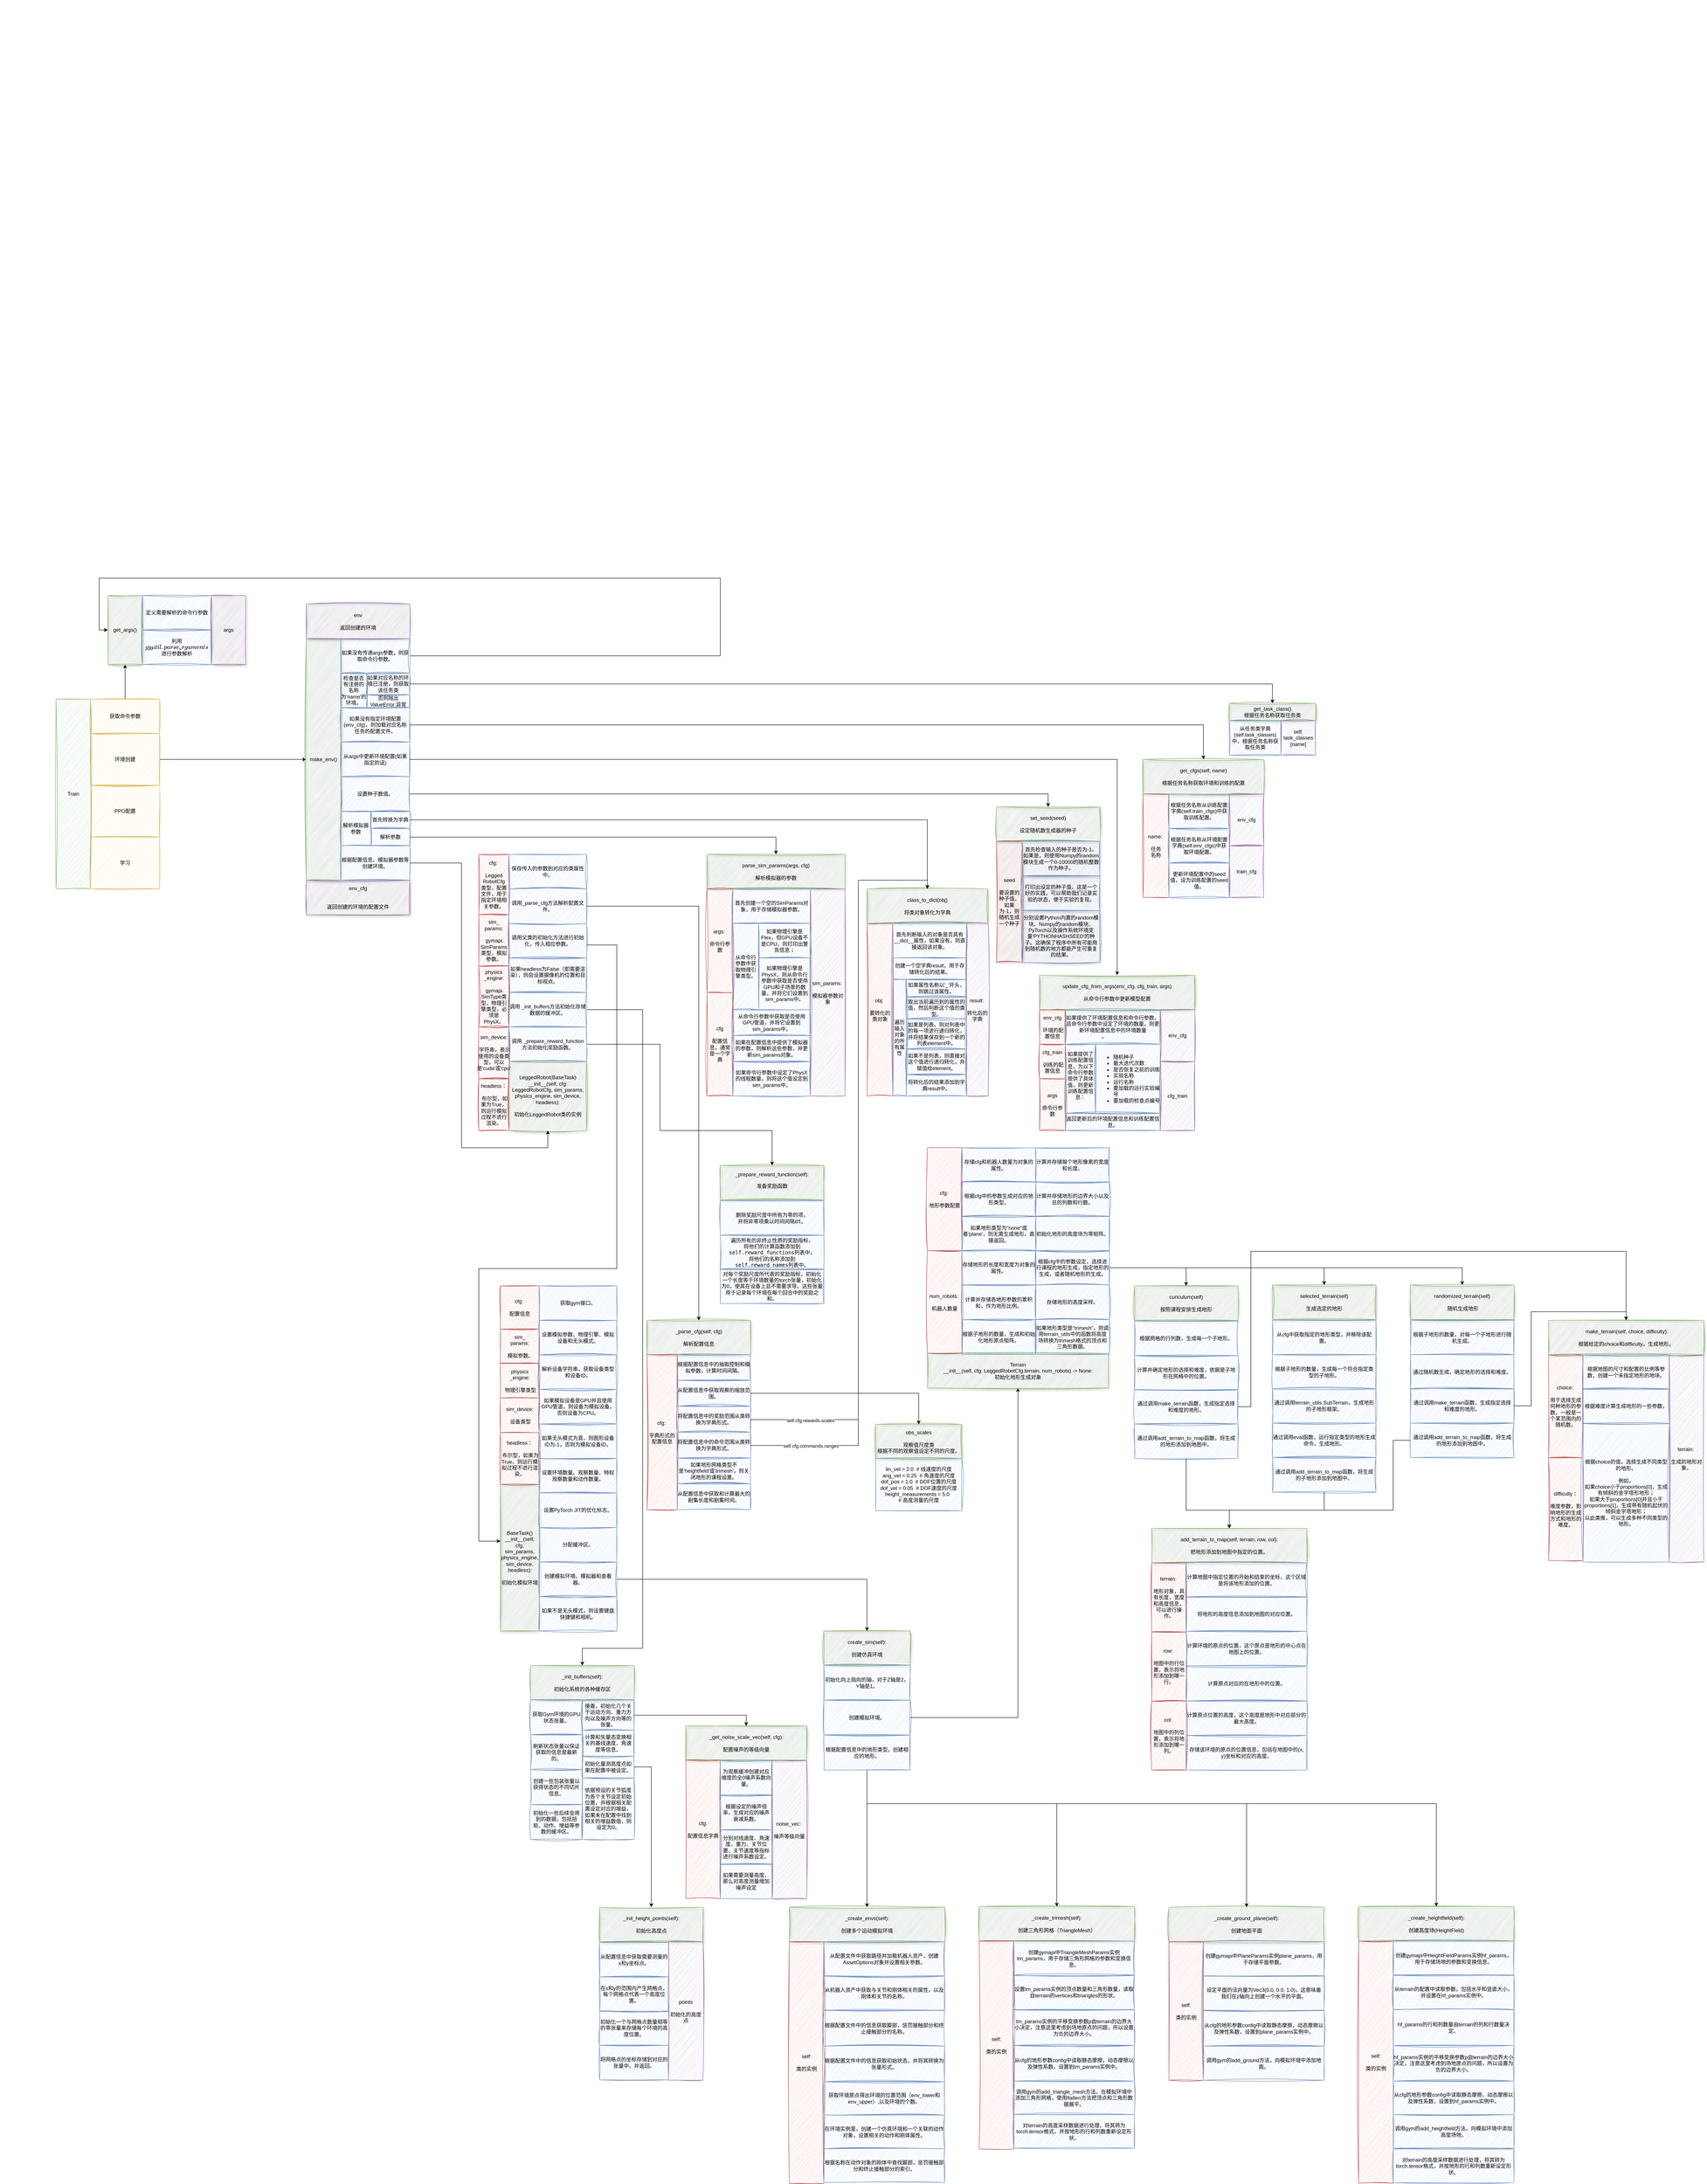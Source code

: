 <mxfile version="22.1.22" type="github">
  <diagram name="第 1 页" id="KrnCUdGARDZyMXWLMkpB">
    <mxGraphModel dx="2389" dy="2887" grid="1" gridSize="10" guides="1" tooltips="1" connect="1" arrows="1" fold="1" page="1" pageScale="1" pageWidth="1169" pageHeight="827" math="0" shadow="0">
      <root>
        <mxCell id="0" />
        <mxCell id="1" parent="0" />
        <mxCell id="iUQOZWKGrvlnFWS8ft6C-29" style="edgeStyle=orthogonalEdgeStyle;rounded=0;orthogonalLoop=1;jettySize=auto;html=1;" parent="1" source="iUQOZWKGrvlnFWS8ft6C-2" target="iUQOZWKGrvlnFWS8ft6C-7" edge="1">
          <mxGeometry relative="1" as="geometry" />
        </mxCell>
        <mxCell id="PNU5ctllbV7b61ljTb2I-144" style="edgeStyle=orthogonalEdgeStyle;rounded=0;orthogonalLoop=1;jettySize=auto;html=1;" edge="1" parent="1" source="iUQOZWKGrvlnFWS8ft6C-3" target="iUQOZWKGrvlnFWS8ft6C-17">
          <mxGeometry relative="1" as="geometry" />
        </mxCell>
        <mxCell id="iUQOZWKGrvlnFWS8ft6C-31" style="rounded=0;orthogonalLoop=1;jettySize=auto;html=1;entryX=0;entryY=0.5;entryDx=0;entryDy=0;edgeStyle=orthogonalEdgeStyle;elbow=vertical;" parent="1" source="iUQOZWKGrvlnFWS8ft6C-18" target="iUQOZWKGrvlnFWS8ft6C-7" edge="1">
          <mxGeometry relative="1" as="geometry">
            <Array as="points">
              <mxPoint x="880" y="-100" />
              <mxPoint x="880" y="-280" />
              <mxPoint x="-560" y="-280" />
              <mxPoint x="-560" y="-160" />
            </Array>
          </mxGeometry>
        </mxCell>
        <mxCell id="iUQOZWKGrvlnFWS8ft6C-23" value="" style="group" parent="1" vertex="1" connectable="0">
          <mxGeometry x="-540" y="-240" width="320" height="160" as="geometry" />
        </mxCell>
        <mxCell id="iUQOZWKGrvlnFWS8ft6C-7" value="&lt;p align=&quot;justify&quot;&gt;get_args()&lt;/p&gt;" style="rounded=0;whiteSpace=wrap;html=1;fillColor=#d5e8d4;strokeColor=#82b366;shadow=1;sketch=1;curveFitting=1;jiggle=2;align=center;container=0;" parent="iUQOZWKGrvlnFWS8ft6C-23" vertex="1">
          <mxGeometry width="80" height="160" as="geometry" />
        </mxCell>
        <mxCell id="iUQOZWKGrvlnFWS8ft6C-10" value="定义需要解析的命令行参数" style="rounded=0;whiteSpace=wrap;html=1;fillColor=#dae8fc;shadow=0;glass=0;sketch=1;curveFitting=1;jiggle=2;strokeColor=#6c8ebf;container=0;" parent="iUQOZWKGrvlnFWS8ft6C-23" vertex="1">
          <mxGeometry x="80" width="160" height="80" as="geometry" />
        </mxCell>
        <mxCell id="iUQOZWKGrvlnFWS8ft6C-11" value="&lt;div&gt;利用`gymutil.parse_arguments`&lt;/div&gt;&lt;div&gt;进行参数解析&lt;/div&gt;" style="rounded=0;whiteSpace=wrap;html=1;fillColor=#dae8fc;shadow=0;glass=0;sketch=1;curveFitting=1;jiggle=2;strokeColor=#6c8ebf;container=0;" parent="iUQOZWKGrvlnFWS8ft6C-23" vertex="1">
          <mxGeometry x="80" y="80" width="160" height="80" as="geometry" />
        </mxCell>
        <mxCell id="iUQOZWKGrvlnFWS8ft6C-12" value="args" style="rounded=0;whiteSpace=wrap;html=1;fillColor=#e1d5e7;strokeColor=#9673a6;shadow=1;sketch=1;curveFitting=1;jiggle=2;align=center;container=0;" parent="iUQOZWKGrvlnFWS8ft6C-23" vertex="1">
          <mxGeometry x="240" width="80" height="160" as="geometry" />
        </mxCell>
        <mxCell id="iUQOZWKGrvlnFWS8ft6C-41" value="" style="group" parent="1" vertex="1" connectable="0">
          <mxGeometry x="2060" y="10" width="200" height="120" as="geometry" />
        </mxCell>
        <mxCell id="iUQOZWKGrvlnFWS8ft6C-32" value="&lt;div&gt;get_task_class()&lt;/div&gt;根据任务名称获取任务类" style="rounded=0;whiteSpace=wrap;html=1;fillColor=#d5e8d4;strokeColor=#82b366;shadow=1;sketch=1;curveFitting=1;jiggle=2;align=center;container=0;" parent="iUQOZWKGrvlnFWS8ft6C-41" vertex="1">
          <mxGeometry width="200" height="40" as="geometry" />
        </mxCell>
        <mxCell id="iUQOZWKGrvlnFWS8ft6C-38" value="从任务类字典(self.task_classes)中，根据任务名称获取任务类" style="rounded=0;whiteSpace=wrap;html=1;fillColor=#dae8fc;shadow=0;glass=0;sketch=1;curveFitting=1;jiggle=2;strokeColor=#6c8ebf;container=0;" parent="iUQOZWKGrvlnFWS8ft6C-41" vertex="1">
          <mxGeometry y="40" width="120" height="80" as="geometry" />
        </mxCell>
        <mxCell id="iUQOZWKGrvlnFWS8ft6C-39" value="&lt;div&gt;self.&lt;/div&gt;&lt;div&gt;task_classes&lt;/div&gt;&lt;div&gt;[name]&lt;/div&gt;" style="rounded=0;whiteSpace=wrap;html=1;fillColor=#e1d5e7;shadow=0;glass=0;sketch=1;curveFitting=1;jiggle=2;strokeColor=#9673a6;container=0;" parent="iUQOZWKGrvlnFWS8ft6C-41" vertex="1">
          <mxGeometry x="120" y="40" width="80" height="80" as="geometry" />
        </mxCell>
        <mxCell id="iUQOZWKGrvlnFWS8ft6C-72" value="" style="group" parent="1" vertex="1" connectable="0">
          <mxGeometry x="1620" y="640" width="360" height="360" as="geometry" />
        </mxCell>
        <mxCell id="iUQOZWKGrvlnFWS8ft6C-56" value="&lt;div&gt;update_cfg_from_args(env_cfg, cfg_train, args)&lt;/div&gt;&lt;div&gt;&lt;br&gt;&lt;/div&gt;&lt;div&gt;从命令行参数中更新模型配置&lt;br&gt;&lt;/div&gt;" style="rounded=0;whiteSpace=wrap;html=1;fillColor=#d5e8d4;strokeColor=#82b366;shadow=1;sketch=1;curveFitting=1;jiggle=2;align=center;container=0;" parent="iUQOZWKGrvlnFWS8ft6C-72" vertex="1">
          <mxGeometry width="360" height="80" as="geometry" />
        </mxCell>
        <mxCell id="iUQOZWKGrvlnFWS8ft6C-61" value="&lt;div&gt;如果提供了环境配置信息和命令行参数，且命令行参数中设定了环境的数量，则更新环境配置信息中的环境数量&lt;/div&gt;&lt;div&gt;。&amp;nbsp;&amp;nbsp;&amp;nbsp;&amp;nbsp;&amp;nbsp;&amp;nbsp;&amp;nbsp;&amp;nbsp;&amp;nbsp;&amp;nbsp;&amp;nbsp;&amp;nbsp; &lt;br&gt;&lt;/div&gt;" style="rounded=0;whiteSpace=wrap;html=1;fillColor=#dae8fc;shadow=0;glass=0;sketch=1;curveFitting=1;jiggle=2;strokeColor=#6c8ebf;container=0;align=center;labelPosition=center;verticalLabelPosition=middle;verticalAlign=middle;labelBackgroundColor=none;" parent="iUQOZWKGrvlnFWS8ft6C-72" vertex="1">
          <mxGeometry x="60" y="80" width="220" height="80" as="geometry" />
        </mxCell>
        <mxCell id="iUQOZWKGrvlnFWS8ft6C-62" value="&lt;div&gt;env_cfg&lt;/div&gt;&lt;div&gt;&lt;br&gt;&lt;/div&gt;&lt;div&gt;&amp;nbsp;环境的配置信息&lt;/div&gt;" style="rounded=0;whiteSpace=wrap;html=1;fillColor=#f8cecc;shadow=0;glass=0;sketch=1;curveFitting=1;jiggle=2;strokeColor=#b85450;container=0;" parent="iUQOZWKGrvlnFWS8ft6C-72" vertex="1">
          <mxGeometry y="80" width="60" height="80" as="geometry" />
        </mxCell>
        <mxCell id="iUQOZWKGrvlnFWS8ft6C-63" value="&lt;div&gt;cfg_train&lt;/div&gt;&lt;div&gt;&lt;br&gt;&lt;/div&gt;&lt;div&gt;&amp;nbsp;训练的配置信息&lt;/div&gt;" style="rounded=0;whiteSpace=wrap;html=1;fillColor=#f8cecc;shadow=0;glass=0;sketch=1;curveFitting=1;jiggle=2;strokeColor=#b85450;container=0;" parent="iUQOZWKGrvlnFWS8ft6C-72" vertex="1">
          <mxGeometry y="160" width="60" height="80" as="geometry" />
        </mxCell>
        <mxCell id="iUQOZWKGrvlnFWS8ft6C-64" value="&lt;div&gt;args&lt;/div&gt;&lt;div&gt;&lt;br&gt;&lt;/div&gt;&lt;div&gt;命令行参数&lt;/div&gt;" style="rounded=0;whiteSpace=wrap;html=1;fillColor=#f8cecc;shadow=0;glass=0;sketch=1;curveFitting=1;jiggle=2;strokeColor=#b85450;container=0;" parent="iUQOZWKGrvlnFWS8ft6C-72" vertex="1">
          <mxGeometry y="240" width="60" height="120" as="geometry" />
        </mxCell>
        <mxCell id="iUQOZWKGrvlnFWS8ft6C-66" value="&lt;div&gt;如果提供了训练配置信息，为以下命令行参数提供了具体值，则更新训练配置信息：&lt;/div&gt;&lt;div&gt;&amp;nbsp;&amp;nbsp;&amp;nbsp;&amp;nbsp;&amp;nbsp;&amp;nbsp;&amp;nbsp; &lt;br&gt;&lt;/div&gt;" style="rounded=0;whiteSpace=wrap;html=1;fillColor=#dae8fc;shadow=0;glass=0;sketch=1;curveFitting=1;jiggle=2;strokeColor=#6c8ebf;container=0;align=center;labelPosition=center;verticalLabelPosition=middle;verticalAlign=middle;labelBackgroundColor=none;" parent="iUQOZWKGrvlnFWS8ft6C-72" vertex="1">
          <mxGeometry x="60" y="160" width="70" height="160" as="geometry" />
        </mxCell>
        <mxCell id="iUQOZWKGrvlnFWS8ft6C-67" value="&lt;div&gt;&lt;ul&gt;&lt;li align=&quot;left&quot;&gt;随机种子&lt;/li&gt;&lt;li align=&quot;left&quot;&gt;最大迭代次数&lt;/li&gt;&lt;li align=&quot;left&quot;&gt;是否恢复之前的训练&lt;/li&gt;&lt;li align=&quot;left&quot;&gt;实验名称&lt;/li&gt;&lt;li align=&quot;left&quot;&gt;运行名称&lt;/li&gt;&lt;li align=&quot;left&quot;&gt;要加载的运行实验编号&lt;/li&gt;&lt;li align=&quot;left&quot;&gt;要加载的检查点编号&lt;/li&gt;&lt;/ul&gt;&lt;/div&gt;" style="rounded=0;whiteSpace=wrap;html=1;fillColor=#dae8fc;shadow=0;glass=0;sketch=1;curveFitting=1;jiggle=2;strokeColor=#6c8ebf;container=0;align=center;labelPosition=center;verticalLabelPosition=middle;verticalAlign=middle;labelBackgroundColor=none;" parent="iUQOZWKGrvlnFWS8ft6C-72" vertex="1">
          <mxGeometry x="130" y="160" width="150" height="160" as="geometry" />
        </mxCell>
        <mxCell id="iUQOZWKGrvlnFWS8ft6C-68" value="返回更新后的环境配置信息和训练配置信息。" style="rounded=0;whiteSpace=wrap;html=1;fillColor=#dae8fc;shadow=0;glass=0;sketch=1;curveFitting=1;jiggle=2;strokeColor=#6c8ebf;container=0;align=center;labelPosition=center;verticalLabelPosition=middle;verticalAlign=middle;labelBackgroundColor=none;" parent="iUQOZWKGrvlnFWS8ft6C-72" vertex="1">
          <mxGeometry x="60" y="320" width="220" height="40" as="geometry" />
        </mxCell>
        <mxCell id="iUQOZWKGrvlnFWS8ft6C-70" value="env_cfg" style="rounded=0;whiteSpace=wrap;html=1;fillColor=#e1d5e7;shadow=0;glass=0;sketch=1;curveFitting=1;jiggle=2;strokeColor=#9673a6;container=0;" parent="iUQOZWKGrvlnFWS8ft6C-72" vertex="1">
          <mxGeometry x="280" y="80" width="80" height="120" as="geometry" />
        </mxCell>
        <mxCell id="iUQOZWKGrvlnFWS8ft6C-71" value="cfg_train" style="rounded=0;whiteSpace=wrap;html=1;fillColor=#e1d5e7;shadow=0;glass=0;sketch=1;curveFitting=1;jiggle=2;strokeColor=#9673a6;container=0;" parent="iUQOZWKGrvlnFWS8ft6C-72" vertex="1">
          <mxGeometry x="280" y="200" width="80" height="160" as="geometry" />
        </mxCell>
        <mxCell id="iUQOZWKGrvlnFWS8ft6C-82" value="" style="group" parent="1" vertex="1" connectable="0">
          <mxGeometry x="1520" y="250" width="240" height="360" as="geometry" />
        </mxCell>
        <mxCell id="iUQOZWKGrvlnFWS8ft6C-75" value="&lt;div&gt;set_seed(seed)&lt;/div&gt;&lt;div&gt;&lt;br&gt;&lt;/div&gt;&lt;div&gt;设定随机数生成器的种子&lt;br&gt;&lt;/div&gt;" style="rounded=0;whiteSpace=wrap;html=1;fillColor=#d5e8d4;strokeColor=#82b366;shadow=1;sketch=1;curveFitting=1;jiggle=2;align=center;container=0;" parent="iUQOZWKGrvlnFWS8ft6C-82" vertex="1">
          <mxGeometry width="240" height="80" as="geometry" />
        </mxCell>
        <mxCell id="iUQOZWKGrvlnFWS8ft6C-78" value="&lt;div&gt;seed&lt;/div&gt;&lt;div&gt;&lt;br&gt;&lt;/div&gt;&lt;div&gt;要设置的种子值。如果为-1，则随机生成一个种子&lt;br&gt;&lt;/div&gt;" style="rounded=0;whiteSpace=wrap;html=1;fillColor=#f8cecc;strokeColor=#b85450;shadow=1;sketch=1;curveFitting=1;jiggle=2;align=center;container=0;" parent="iUQOZWKGrvlnFWS8ft6C-82" vertex="1">
          <mxGeometry y="80" width="60" height="280" as="geometry" />
        </mxCell>
        <mxCell id="iUQOZWKGrvlnFWS8ft6C-79" value="&lt;div&gt;首先检查输入的种子是否为-1。&lt;/div&gt;&lt;div&gt;如果是，则使用Numpy的random模块生成一个0-10000的随机整数作为种子。&lt;/div&gt;" style="rounded=0;whiteSpace=wrap;html=1;fillColor=#dae8fc;strokeColor=#6c8ebf;shadow=1;sketch=1;curveFitting=1;jiggle=2;align=center;container=0;" parent="iUQOZWKGrvlnFWS8ft6C-82" vertex="1">
          <mxGeometry x="60" y="80" width="180" height="80" as="geometry" />
        </mxCell>
        <mxCell id="iUQOZWKGrvlnFWS8ft6C-80" value="打印出设定的种子值。这是一个好的实践，可以帮助我们记录实验的状态，便于实验的复现。" style="rounded=0;whiteSpace=wrap;html=1;fillColor=#dae8fc;strokeColor=#6c8ebf;shadow=1;sketch=1;curveFitting=1;jiggle=2;align=center;container=0;" parent="iUQOZWKGrvlnFWS8ft6C-82" vertex="1">
          <mxGeometry x="60" y="160" width="180" height="80" as="geometry" />
        </mxCell>
        <mxCell id="iUQOZWKGrvlnFWS8ft6C-81" value="分别设置Python内置的random模块、Numpy的random模块、PyTorch以及操作系统环境变量&#39;PYTHONHASHSEED&#39;的种子。这确保了程序中所有可能用到随机数的地方都能产生可重复的结果。" style="rounded=0;whiteSpace=wrap;html=1;fillColor=#dae8fc;strokeColor=#6c8ebf;shadow=1;sketch=1;curveFitting=1;jiggle=2;align=center;container=0;" parent="iUQOZWKGrvlnFWS8ft6C-82" vertex="1">
          <mxGeometry x="60" y="240" width="180" height="120" as="geometry" />
        </mxCell>
        <mxCell id="iUQOZWKGrvlnFWS8ft6C-97" value="" style="group" parent="1" vertex="1" connectable="0">
          <mxGeometry x="1220" y="440" width="281" height="480" as="geometry" />
        </mxCell>
        <mxCell id="iUQOZWKGrvlnFWS8ft6C-85" value="&lt;div&gt;class_to_dict(obj)&lt;/div&gt;&lt;div&gt;&lt;br&gt;&lt;/div&gt;&lt;div&gt;将类对象转化为字典&lt;br&gt;&lt;/div&gt;" style="rounded=0;whiteSpace=wrap;html=1;shadow=1;sketch=1;curveFitting=1;jiggle=2;align=center;container=0;fillColor=#d5e8d4;strokeColor=#82b366;" parent="iUQOZWKGrvlnFWS8ft6C-97" vertex="1">
          <mxGeometry width="280" height="80" as="geometry" />
        </mxCell>
        <mxCell id="iUQOZWKGrvlnFWS8ft6C-86" value="&lt;div&gt;obj:&amp;nbsp;&lt;/div&gt;&lt;div&gt;&lt;br&gt;&lt;/div&gt;&lt;div&gt;要转化的类对象&lt;/div&gt;" style="rounded=0;whiteSpace=wrap;html=1;shadow=0;glass=0;sketch=1;curveFitting=1;jiggle=2;container=0;fillColor=#f8cecc;strokeColor=#b85450;" parent="iUQOZWKGrvlnFWS8ft6C-97" vertex="1">
          <mxGeometry y="80" width="60" height="400" as="geometry" />
        </mxCell>
        <mxCell id="iUQOZWKGrvlnFWS8ft6C-87" value="首先判断输入的对象是否具有__dict__属性，如果没有，则直接返回该对象。" style="rounded=0;whiteSpace=wrap;html=1;shadow=0;glass=0;sketch=1;curveFitting=1;jiggle=2;container=0;fillColor=#dae8fc;strokeColor=#6c8ebf;" parent="iUQOZWKGrvlnFWS8ft6C-97" vertex="1">
          <mxGeometry x="60" y="80" width="171" height="80" as="geometry" />
        </mxCell>
        <mxCell id="iUQOZWKGrvlnFWS8ft6C-88" value="创建一个空字典result，用于存储转化后的结果。" style="rounded=0;whiteSpace=wrap;html=1;shadow=0;glass=0;sketch=1;curveFitting=1;jiggle=2;container=0;fillColor=#dae8fc;strokeColor=#6c8ebf;" parent="iUQOZWKGrvlnFWS8ft6C-97" vertex="1">
          <mxGeometry x="60" y="160" width="171" height="50" as="geometry" />
        </mxCell>
        <mxCell id="iUQOZWKGrvlnFWS8ft6C-89" value="遍历输入对象的所有属性" style="rounded=0;whiteSpace=wrap;html=1;shadow=0;glass=0;sketch=1;curveFitting=1;jiggle=2;container=0;fillColor=#dae8fc;strokeColor=#6c8ebf;" parent="iUQOZWKGrvlnFWS8ft6C-97" vertex="1">
          <mxGeometry x="60" y="210" width="31" height="270" as="geometry" />
        </mxCell>
        <mxCell id="iUQOZWKGrvlnFWS8ft6C-90" value="&lt;div&gt;result:&amp;nbsp;&lt;/div&gt;&lt;div&gt;&lt;br&gt;&lt;/div&gt;&lt;div&gt;转化后的字典&lt;/div&gt;" style="rounded=0;whiteSpace=wrap;html=1;shadow=0;glass=0;sketch=1;curveFitting=1;jiggle=2;container=0;fillColor=#e1d5e7;strokeColor=#9673a6;" parent="iUQOZWKGrvlnFWS8ft6C-97" vertex="1">
          <mxGeometry x="231" y="80" width="50" height="400" as="geometry" />
        </mxCell>
        <mxCell id="iUQOZWKGrvlnFWS8ft6C-92" value="取出当前遍历到的属性的值，然后判断这个值的类型。" style="rounded=0;whiteSpace=wrap;html=1;shadow=0;glass=0;sketch=1;curveFitting=1;jiggle=2;container=0;fillColor=#dae8fc;strokeColor=#6c8ebf;" parent="iUQOZWKGrvlnFWS8ft6C-97" vertex="1">
          <mxGeometry x="91" y="251" width="140" height="50" as="geometry" />
        </mxCell>
        <mxCell id="iUQOZWKGrvlnFWS8ft6C-93" value="如果属性名称以&#39;_&#39;开头，则跳过该属性。" style="rounded=0;whiteSpace=wrap;html=1;shadow=0;glass=0;sketch=1;curveFitting=1;jiggle=2;container=0;fillColor=#dae8fc;strokeColor=#6c8ebf;" parent="iUQOZWKGrvlnFWS8ft6C-97" vertex="1">
          <mxGeometry x="91" y="210" width="140" height="40" as="geometry" />
        </mxCell>
        <mxCell id="iUQOZWKGrvlnFWS8ft6C-94" value="如果是列表，则对列表中的每一项进行递归转化，并将结果保存到一个新的列表element中。" style="rounded=0;whiteSpace=wrap;html=1;shadow=0;glass=0;sketch=1;curveFitting=1;jiggle=2;container=0;fillColor=#dae8fc;strokeColor=#6c8ebf;" parent="iUQOZWKGrvlnFWS8ft6C-97" vertex="1">
          <mxGeometry x="91" y="301" width="140" height="70" as="geometry" />
        </mxCell>
        <mxCell id="iUQOZWKGrvlnFWS8ft6C-95" value="如果不是列表，则直接对这个值进行递归转化，并赋值给element。" style="rounded=0;whiteSpace=wrap;html=1;shadow=0;glass=0;sketch=1;curveFitting=1;jiggle=2;container=0;fillColor=#dae8fc;strokeColor=#6c8ebf;" parent="iUQOZWKGrvlnFWS8ft6C-97" vertex="1">
          <mxGeometry x="91" y="371" width="140" height="59" as="geometry" />
        </mxCell>
        <mxCell id="iUQOZWKGrvlnFWS8ft6C-96" value="将转化后的结果添加到字典result中。" style="rounded=0;whiteSpace=wrap;html=1;shadow=0;glass=0;sketch=1;curveFitting=1;jiggle=2;container=0;fillColor=#dae8fc;strokeColor=#6c8ebf;" parent="iUQOZWKGrvlnFWS8ft6C-97" vertex="1">
          <mxGeometry x="91" y="430" width="140" height="50" as="geometry" />
        </mxCell>
        <mxCell id="iUQOZWKGrvlnFWS8ft6C-118" value="" style="group" parent="1" vertex="1" connectable="0">
          <mxGeometry x="849" y="360" width="320" height="560" as="geometry" />
        </mxCell>
        <mxCell id="iUQOZWKGrvlnFWS8ft6C-101" value="&lt;div&gt;parse_sim_params(args, cfg)&lt;/div&gt;&lt;div&gt;&lt;br&gt;&lt;/div&gt;&lt;div&gt;解析模拟器的参数&lt;br&gt;&lt;/div&gt;" style="rounded=0;whiteSpace=wrap;html=1;shadow=1;sketch=1;curveFitting=1;jiggle=2;align=center;container=0;fillColor=#d5e8d4;strokeColor=#82b366;" parent="iUQOZWKGrvlnFWS8ft6C-118" vertex="1">
          <mxGeometry width="320" height="80" as="geometry" />
        </mxCell>
        <mxCell id="iUQOZWKGrvlnFWS8ft6C-102" value="&lt;div&gt;args:&amp;nbsp;&lt;/div&gt;&lt;div&gt;&lt;br&gt;&lt;/div&gt;&lt;div&gt;命令行参数&lt;/div&gt;" style="rounded=0;whiteSpace=wrap;html=1;shadow=0;glass=0;sketch=1;curveFitting=1;jiggle=2;container=0;fillColor=#f8cecc;strokeColor=#b85450;" parent="iUQOZWKGrvlnFWS8ft6C-118" vertex="1">
          <mxGeometry y="80" width="60" height="240" as="geometry" />
        </mxCell>
        <mxCell id="iUQOZWKGrvlnFWS8ft6C-103" value="首先创建一个空的SimParams对象，用于存储模拟器参数。" style="rounded=0;whiteSpace=wrap;html=1;shadow=0;glass=0;sketch=1;curveFitting=1;jiggle=2;container=0;fillColor=#dae8fc;strokeColor=#6c8ebf;" parent="iUQOZWKGrvlnFWS8ft6C-118" vertex="1">
          <mxGeometry x="60" y="80" width="180" height="80" as="geometry" />
        </mxCell>
        <mxCell id="iUQOZWKGrvlnFWS8ft6C-104" value="从命令行参数中获取物理引擎类型。" style="rounded=0;whiteSpace=wrap;html=1;shadow=0;glass=0;sketch=1;curveFitting=1;jiggle=2;container=0;fillColor=#dae8fc;strokeColor=#6c8ebf;" parent="iUQOZWKGrvlnFWS8ft6C-118" vertex="1">
          <mxGeometry x="60" y="160" width="60" height="200" as="geometry" />
        </mxCell>
        <mxCell id="iUQOZWKGrvlnFWS8ft6C-106" value="&lt;div&gt;sim_params:&amp;nbsp;&lt;/div&gt;&lt;div&gt;&lt;br&gt;&lt;/div&gt;&lt;div&gt;模拟器参数对象&lt;/div&gt;" style="rounded=0;whiteSpace=wrap;html=1;shadow=0;glass=0;sketch=1;curveFitting=1;jiggle=2;container=0;fillColor=#e1d5e7;strokeColor=#9673a6;" parent="iUQOZWKGrvlnFWS8ft6C-118" vertex="1">
          <mxGeometry x="240" y="80" width="80" height="480" as="geometry" />
        </mxCell>
        <mxCell id="iUQOZWKGrvlnFWS8ft6C-112" value="&lt;div&gt;cfg &lt;br&gt;&lt;/div&gt;&lt;div&gt;&lt;br&gt;&lt;/div&gt;&lt;div&gt;配置信息，通常是一个字典&lt;/div&gt;" style="rounded=0;whiteSpace=wrap;html=1;shadow=0;glass=0;sketch=1;curveFitting=1;jiggle=2;container=0;fillColor=#f8cecc;strokeColor=#b85450;" parent="iUQOZWKGrvlnFWS8ft6C-118" vertex="1">
          <mxGeometry y="320" width="60" height="240" as="geometry" />
        </mxCell>
        <mxCell id="iUQOZWKGrvlnFWS8ft6C-113" value="如果物理引擎是Flex，但GPU设备不是CPU，则打印出警告信息；" style="rounded=0;whiteSpace=wrap;html=1;shadow=0;glass=0;sketch=1;curveFitting=1;jiggle=2;container=0;fillColor=#dae8fc;strokeColor=#6c8ebf;" parent="iUQOZWKGrvlnFWS8ft6C-118" vertex="1">
          <mxGeometry x="120" y="160" width="120" height="80" as="geometry" />
        </mxCell>
        <mxCell id="iUQOZWKGrvlnFWS8ft6C-114" value="如果物理引擎是PhysX，则从命令行参数中获取是否使用GPU和子场景的数量，并将它们设置到sim_params中。" style="rounded=0;whiteSpace=wrap;html=1;shadow=0;glass=0;sketch=1;curveFitting=1;jiggle=2;container=0;fillColor=#dae8fc;strokeColor=#6c8ebf;" parent="iUQOZWKGrvlnFWS8ft6C-118" vertex="1">
          <mxGeometry x="120" y="240" width="120" height="120" as="geometry" />
        </mxCell>
        <mxCell id="iUQOZWKGrvlnFWS8ft6C-115" value="从命令行参数中获取是否使用GPU管道，并将它设置到sim_params中。" style="rounded=0;whiteSpace=wrap;html=1;shadow=0;glass=0;sketch=1;curveFitting=1;jiggle=2;container=0;fillColor=#dae8fc;strokeColor=#6c8ebf;" parent="iUQOZWKGrvlnFWS8ft6C-118" vertex="1">
          <mxGeometry x="60" y="360" width="180" height="60" as="geometry" />
        </mxCell>
        <mxCell id="iUQOZWKGrvlnFWS8ft6C-116" value="如果在配置信息中提供了模拟器的参数，则解析这些参数，并更新sim_params对象。" style="rounded=0;whiteSpace=wrap;html=1;shadow=0;glass=0;sketch=1;curveFitting=1;jiggle=2;container=0;fillColor=#dae8fc;strokeColor=#6c8ebf;" parent="iUQOZWKGrvlnFWS8ft6C-118" vertex="1">
          <mxGeometry x="60" y="420" width="180" height="60" as="geometry" />
        </mxCell>
        <mxCell id="iUQOZWKGrvlnFWS8ft6C-117" value="如果命令行参数中设定了PhysX的线程数量，则将这个值设定到sim_params中。" style="rounded=0;whiteSpace=wrap;html=1;shadow=0;glass=0;sketch=1;curveFitting=1;jiggle=2;container=0;fillColor=#dae8fc;strokeColor=#6c8ebf;" parent="iUQOZWKGrvlnFWS8ft6C-118" vertex="1">
          <mxGeometry x="60" y="480" width="180" height="80" as="geometry" />
        </mxCell>
        <mxCell id="iUQOZWKGrvlnFWS8ft6C-126" value="" style="group;rotation=90;" parent="1" vertex="1" connectable="0">
          <mxGeometry x="1860" y="140" width="280" height="320" as="geometry" />
        </mxCell>
        <mxCell id="iUQOZWKGrvlnFWS8ft6C-20" value="&lt;div&gt;get_cfgs(self, name)&lt;/div&gt;&lt;div&gt;&lt;br&gt;&lt;/div&gt;根据任务名称获取环境和训练的配置" style="rounded=0;whiteSpace=wrap;html=1;fillColor=#d5e8d4;strokeColor=#82b366;shadow=1;sketch=1;curveFitting=1;jiggle=2;align=center;container=0;" parent="iUQOZWKGrvlnFWS8ft6C-126" vertex="1">
          <mxGeometry width="280" height="80" as="geometry" />
        </mxCell>
        <mxCell id="iUQOZWKGrvlnFWS8ft6C-44" value="&lt;div&gt;name:&amp;nbsp;&lt;/div&gt;&lt;div&gt;&lt;br&gt;&lt;/div&gt;&lt;div&gt;任务&lt;/div&gt;&lt;div&gt;名称&lt;/div&gt;" style="rounded=0;whiteSpace=wrap;html=1;fillColor=#f8cecc;shadow=0;glass=0;sketch=1;curveFitting=1;jiggle=2;strokeColor=#b85450;container=0;" parent="iUQOZWKGrvlnFWS8ft6C-126" vertex="1">
          <mxGeometry y="80" width="60" height="240" as="geometry" />
        </mxCell>
        <mxCell id="iUQOZWKGrvlnFWS8ft6C-45" value="根据任务名称从训练配置字典(self.train_cfgs)中获取训练配置。" style="rounded=0;whiteSpace=wrap;html=1;fillColor=#dae8fc;shadow=0;glass=0;sketch=1;curveFitting=1;jiggle=2;strokeColor=#6c8ebf;container=0;" parent="iUQOZWKGrvlnFWS8ft6C-126" vertex="1">
          <mxGeometry x="60" y="80" width="140" height="80" as="geometry" />
        </mxCell>
        <mxCell id="iUQOZWKGrvlnFWS8ft6C-46" value="根据任务名称从环境配置字典(self.env_cfgs)中获取环境配置。" style="rounded=0;whiteSpace=wrap;html=1;fillColor=#dae8fc;shadow=0;glass=0;sketch=1;curveFitting=1;jiggle=2;strokeColor=#6c8ebf;container=0;" parent="iUQOZWKGrvlnFWS8ft6C-126" vertex="1">
          <mxGeometry x="60" y="160" width="140" height="80" as="geometry" />
        </mxCell>
        <mxCell id="iUQOZWKGrvlnFWS8ft6C-47" value="更新环境配置中的seed值，设为训练配置的seed值。" style="rounded=0;whiteSpace=wrap;html=1;fillColor=#dae8fc;shadow=0;glass=0;sketch=1;curveFitting=1;jiggle=2;strokeColor=#6c8ebf;container=0;" parent="iUQOZWKGrvlnFWS8ft6C-126" vertex="1">
          <mxGeometry x="60" y="240" width="140" height="80" as="geometry" />
        </mxCell>
        <mxCell id="iUQOZWKGrvlnFWS8ft6C-49" value="env_cfg" style="rounded=0;whiteSpace=wrap;html=1;fillColor=#e1d5e7;shadow=0;glass=0;sketch=1;curveFitting=1;jiggle=2;strokeColor=#9673a6;container=0;" parent="iUQOZWKGrvlnFWS8ft6C-126" vertex="1">
          <mxGeometry x="200" y="80" width="80" height="120" as="geometry" />
        </mxCell>
        <mxCell id="iUQOZWKGrvlnFWS8ft6C-50" value="train_cfg" style="rounded=0;whiteSpace=wrap;html=1;fillColor=#e1d5e7;shadow=0;glass=0;sketch=1;curveFitting=1;jiggle=2;strokeColor=#9673a6;container=0;" parent="iUQOZWKGrvlnFWS8ft6C-126" vertex="1">
          <mxGeometry x="200" y="200" width="80" height="120" as="geometry" />
        </mxCell>
        <mxCell id="iUQOZWKGrvlnFWS8ft6C-153" value="" style="group" parent="1" vertex="1" connectable="0">
          <mxGeometry x="320" y="360" width="250" height="640" as="geometry" />
        </mxCell>
        <mxCell id="iUQOZWKGrvlnFWS8ft6C-135" value="&lt;div&gt;LeggedRobot(BaseTask)&lt;/div&gt;&lt;div&gt;__init__(self, cfg: LeggedRobotCfg, sim_params, physics_engine, sim_device, headless):&lt;/div&gt;&lt;div&gt;&lt;br&gt;&lt;/div&gt;&lt;div&gt;初始化LeggedRobot类的实例&lt;br&gt;&lt;/div&gt;" style="rounded=0;whiteSpace=wrap;html=1;shadow=1;sketch=1;curveFitting=1;jiggle=2;align=center;container=0;fillColor=#d5e8d4;strokeColor=#82b366;" parent="iUQOZWKGrvlnFWS8ft6C-153" vertex="1">
          <mxGeometry x="70" y="480" width="180" height="160" as="geometry" />
        </mxCell>
        <mxCell id="iUQOZWKGrvlnFWS8ft6C-136" value="&lt;div&gt;cfg:&amp;nbsp;&lt;/div&gt;&lt;div&gt;&lt;br&gt;&lt;/div&gt;&lt;div&gt;Legged&lt;/div&gt;&lt;div&gt;RobotCfg&lt;/div&gt;&lt;div&gt;类型，配置文件，用于指定环境相关参数。&lt;/div&gt;" style="rounded=0;whiteSpace=wrap;html=1;shadow=0;glass=0;sketch=1;curveFitting=1;jiggle=2;container=0;fillColor=#f8cecc;strokeColor=#b85450;align=center;labelPosition=center;verticalLabelPosition=middle;verticalAlign=middle;" parent="iUQOZWKGrvlnFWS8ft6C-153" vertex="1">
          <mxGeometry width="70" height="140" as="geometry" />
        </mxCell>
        <mxCell id="iUQOZWKGrvlnFWS8ft6C-137" value="保存传入的参数到对应的类属性中。" style="rounded=0;whiteSpace=wrap;html=1;shadow=0;glass=0;sketch=1;curveFitting=1;jiggle=2;container=0;fillColor=#dae8fc;strokeColor=#6c8ebf;" parent="iUQOZWKGrvlnFWS8ft6C-153" vertex="1">
          <mxGeometry x="70" width="180" height="80" as="geometry" />
        </mxCell>
        <mxCell id="iUQOZWKGrvlnFWS8ft6C-140" value="&lt;div&gt;sim_&lt;/div&gt;&lt;div&gt;params:&lt;/div&gt;&lt;div&gt;&lt;br&gt;&lt;/div&gt;&lt;div&gt;&amp;nbsp;gymapi.&lt;/div&gt;&lt;div&gt;SimParams类型，模拟参数。&lt;/div&gt;" style="rounded=0;whiteSpace=wrap;html=1;shadow=0;glass=0;sketch=1;curveFitting=1;jiggle=2;container=0;fillColor=#f8cecc;strokeColor=#b85450;" parent="iUQOZWKGrvlnFWS8ft6C-153" vertex="1">
          <mxGeometry y="140" width="70" height="119" as="geometry" />
        </mxCell>
        <mxCell id="iUQOZWKGrvlnFWS8ft6C-143" value="调用_parse_cfg方法解析配置文件。" style="rounded=0;whiteSpace=wrap;html=1;shadow=0;glass=0;sketch=1;curveFitting=1;jiggle=2;container=0;fillColor=#dae8fc;strokeColor=#6c8ebf;" parent="iUQOZWKGrvlnFWS8ft6C-153" vertex="1">
          <mxGeometry x="70" y="80" width="180" height="80" as="geometry" />
        </mxCell>
        <mxCell id="iUQOZWKGrvlnFWS8ft6C-144" value="调用父类的初始化方法进行初始化，传入相应参数。" style="rounded=0;whiteSpace=wrap;html=1;shadow=0;glass=0;sketch=1;curveFitting=1;jiggle=2;container=0;fillColor=#dae8fc;strokeColor=#6c8ebf;" parent="iUQOZWKGrvlnFWS8ft6C-153" vertex="1">
          <mxGeometry x="70" y="160" width="180" height="80" as="geometry" />
        </mxCell>
        <mxCell id="iUQOZWKGrvlnFWS8ft6C-145" value="如果headless为False（即需要渲染），则会设置摄像机的位置和目标视点。" style="rounded=0;whiteSpace=wrap;html=1;shadow=0;glass=0;sketch=1;curveFitting=1;jiggle=2;container=0;fillColor=#dae8fc;strokeColor=#6c8ebf;" parent="iUQOZWKGrvlnFWS8ft6C-153" vertex="1">
          <mxGeometry x="70" y="240" width="180" height="80" as="geometry" />
        </mxCell>
        <mxCell id="iUQOZWKGrvlnFWS8ft6C-147" value="&lt;div&gt;physics&lt;/div&gt;&lt;div&gt;_engine:&lt;/div&gt;&lt;div&gt;&lt;br&gt;&lt;/div&gt;&lt;div&gt;&amp;nbsp;gymapi.&lt;/div&gt;&lt;div&gt;SimType类型，物理引擎类型，必须是PhysX。&lt;/div&gt;" style="rounded=0;whiteSpace=wrap;html=1;shadow=0;glass=0;sketch=1;curveFitting=1;jiggle=2;container=0;fillColor=#f8cecc;strokeColor=#b85450;" parent="iUQOZWKGrvlnFWS8ft6C-153" vertex="1">
          <mxGeometry y="259" width="70" height="141" as="geometry" />
        </mxCell>
        <mxCell id="iUQOZWKGrvlnFWS8ft6C-148" value="&lt;div&gt;sim_device:&lt;/div&gt;&lt;div&gt;&lt;br&gt;&lt;/div&gt;&lt;div&gt;&amp;nbsp;字符串，表示使用的设备类型，可以是&#39;cuda&#39;或&#39;cpu&#39;&lt;/div&gt;" style="rounded=0;whiteSpace=wrap;html=1;shadow=0;glass=0;sketch=1;curveFitting=1;jiggle=2;container=0;fillColor=#f8cecc;strokeColor=#b85450;" parent="iUQOZWKGrvlnFWS8ft6C-153" vertex="1">
          <mxGeometry y="400" width="70" height="120" as="geometry" />
        </mxCell>
        <mxCell id="iUQOZWKGrvlnFWS8ft6C-149" value="&lt;div&gt;headless：&lt;/div&gt;&lt;div&gt;&lt;br&gt;&lt;/div&gt;&lt;div&gt;&amp;nbsp;布尔型，如果为True，则运行模拟过程不进行渲染。 &lt;/div&gt;" style="rounded=0;whiteSpace=wrap;html=1;shadow=0;glass=0;sketch=1;curveFitting=1;jiggle=2;container=0;fillColor=#f8cecc;strokeColor=#b85450;" parent="iUQOZWKGrvlnFWS8ft6C-153" vertex="1">
          <mxGeometry y="520" width="70" height="120" as="geometry" />
        </mxCell>
        <mxCell id="iUQOZWKGrvlnFWS8ft6C-150" value="调用 _init_buffers方法初始化存储数据的缓冲区。" style="rounded=0;whiteSpace=wrap;html=1;shadow=0;glass=0;sketch=1;curveFitting=1;jiggle=2;container=0;fillColor=#dae8fc;strokeColor=#6c8ebf;" parent="iUQOZWKGrvlnFWS8ft6C-153" vertex="1">
          <mxGeometry x="70" y="320" width="180" height="80" as="geometry" />
        </mxCell>
        <mxCell id="iUQOZWKGrvlnFWS8ft6C-151" value="调用 _prepare_reward_function方法初始化奖励函数。" style="rounded=0;whiteSpace=wrap;html=1;shadow=0;glass=0;sketch=1;curveFitting=1;jiggle=2;container=0;fillColor=#dae8fc;strokeColor=#6c8ebf;" parent="iUQOZWKGrvlnFWS8ft6C-153" vertex="1">
          <mxGeometry x="70" y="400" width="180" height="80" as="geometry" />
        </mxCell>
        <mxCell id="iUQOZWKGrvlnFWS8ft6C-171" value="&amp;nbsp;" style="text;whiteSpace=wrap;html=1;" parent="1" vertex="1">
          <mxGeometry x="540" y="1440" width="40" height="40" as="geometry" />
        </mxCell>
        <mxCell id="iUQOZWKGrvlnFWS8ft6C-192" value="" style="group" parent="1" vertex="1" connectable="0">
          <mxGeometry x="710" y="1440" width="240" height="439" as="geometry" />
        </mxCell>
        <mxCell id="iUQOZWKGrvlnFWS8ft6C-168" value="&lt;div&gt;_parse_cfg(self, cfg)&lt;/div&gt;&lt;div&gt;&lt;br&gt;&lt;/div&gt;&lt;div&gt;解析配置信息&lt;br&gt;&lt;/div&gt;" style="rounded=0;whiteSpace=wrap;html=1;fillColor=#d5e8d4;strokeColor=#82b366;shadow=1;sketch=1;curveFitting=1;jiggle=2;align=center;container=0;" parent="iUQOZWKGrvlnFWS8ft6C-192" vertex="1">
          <mxGeometry width="240" height="79" as="geometry" />
        </mxCell>
        <mxCell id="iUQOZWKGrvlnFWS8ft6C-169" value="根据配置信息中的抽取控制和模拟参数，计算时间间隔。" style="rounded=0;whiteSpace=wrap;html=1;fillColor=#dae8fc;shadow=0;glass=0;sketch=1;curveFitting=1;jiggle=2;strokeColor=#6c8ebf;container=0;" parent="iUQOZWKGrvlnFWS8ft6C-192" vertex="1">
          <mxGeometry x="70" y="79" width="170" height="60" as="geometry" />
        </mxCell>
        <mxCell id="iUQOZWKGrvlnFWS8ft6C-186" value="&lt;div&gt;cfg:&amp;nbsp;&lt;/div&gt;&lt;div&gt;&lt;br&gt;&lt;/div&gt;&lt;div&gt;字典形式的配置信息&lt;/div&gt;" style="rounded=0;whiteSpace=wrap;html=1;shadow=0;glass=0;sketch=1;curveFitting=1;jiggle=2;container=0;fillColor=#f8cecc;strokeColor=#b85450;align=center;labelPosition=center;verticalLabelPosition=middle;verticalAlign=middle;" parent="iUQOZWKGrvlnFWS8ft6C-192" vertex="1">
          <mxGeometry y="78.5" width="70" height="360.5" as="geometry" />
        </mxCell>
        <mxCell id="iUQOZWKGrvlnFWS8ft6C-187" value="从配置信息中获取观察的缩放范围。" style="rounded=0;whiteSpace=wrap;html=1;fillColor=#dae8fc;shadow=0;glass=0;sketch=1;curveFitting=1;jiggle=2;strokeColor=#6c8ebf;container=0;" parent="iUQOZWKGrvlnFWS8ft6C-192" vertex="1">
          <mxGeometry x="70" y="139" width="170" height="60" as="geometry" />
        </mxCell>
        <mxCell id="iUQOZWKGrvlnFWS8ft6C-188" value="将配置信息中的奖励范围从类转换为字典形式。" style="rounded=0;whiteSpace=wrap;html=1;fillColor=#dae8fc;shadow=0;glass=0;sketch=1;curveFitting=1;jiggle=2;strokeColor=#6c8ebf;container=0;" parent="iUQOZWKGrvlnFWS8ft6C-192" vertex="1">
          <mxGeometry x="70" y="199" width="170" height="60" as="geometry" />
        </mxCell>
        <mxCell id="iUQOZWKGrvlnFWS8ft6C-189" value="将配置信息中的命令范围从类转换为字典形式。" style="rounded=0;whiteSpace=wrap;html=1;fillColor=#dae8fc;shadow=0;glass=0;sketch=1;curveFitting=1;jiggle=2;strokeColor=#6c8ebf;container=0;" parent="iUQOZWKGrvlnFWS8ft6C-192" vertex="1">
          <mxGeometry x="70" y="259" width="170" height="60" as="geometry" />
        </mxCell>
        <mxCell id="iUQOZWKGrvlnFWS8ft6C-190" value="如果地形网格类型不是&#39;heightfield&#39;或&#39;trimesh&#39;，则关闭地形的课程设置。" style="rounded=0;whiteSpace=wrap;html=1;fillColor=#dae8fc;shadow=0;glass=0;sketch=1;curveFitting=1;jiggle=2;strokeColor=#6c8ebf;container=0;" parent="iUQOZWKGrvlnFWS8ft6C-192" vertex="1">
          <mxGeometry x="70" y="319" width="170" height="60" as="geometry" />
        </mxCell>
        <mxCell id="iUQOZWKGrvlnFWS8ft6C-191" value="从配置信息中获取和计算最大的剧集长度和剧集时间。 " style="rounded=0;whiteSpace=wrap;html=1;fillColor=#dae8fc;shadow=0;glass=0;sketch=1;curveFitting=1;jiggle=2;strokeColor=#6c8ebf;container=0;" parent="iUQOZWKGrvlnFWS8ft6C-192" vertex="1">
          <mxGeometry x="70" y="379" width="170" height="60" as="geometry" />
        </mxCell>
        <mxCell id="iUQOZWKGrvlnFWS8ft6C-196" style="edgeStyle=orthogonalEdgeStyle;rounded=0;orthogonalLoop=1;jettySize=auto;html=1;entryX=0.5;entryY=0;entryDx=0;entryDy=0;" parent="1" source="iUQOZWKGrvlnFWS8ft6C-143" target="iUQOZWKGrvlnFWS8ft6C-168" edge="1">
          <mxGeometry relative="1" as="geometry">
            <Array as="points">
              <mxPoint x="830" y="480" />
            </Array>
          </mxGeometry>
        </mxCell>
        <mxCell id="iUQOZWKGrvlnFWS8ft6C-209" value="" style="group" parent="1" vertex="1" connectable="0">
          <mxGeometry x="1240" y="1681" width="200" height="200" as="geometry" />
        </mxCell>
        <mxCell id="iUQOZWKGrvlnFWS8ft6C-201" value="&lt;div&gt;obs_scales&lt;/div&gt;&lt;div&gt;&lt;br&gt;&lt;/div&gt;&lt;div&gt;观察值尺度类&lt;/div&gt;&lt;div&gt;根据不同的观察值设定不同的尺度。&lt;br&gt;&lt;/div&gt;" style="rounded=0;whiteSpace=wrap;html=1;fillColor=#d5e8d4;strokeColor=#82b366;shadow=1;sketch=1;curveFitting=1;jiggle=2;align=center;container=0;" parent="iUQOZWKGrvlnFWS8ft6C-209" vertex="1">
          <mxGeometry width="200" height="79" as="geometry" />
        </mxCell>
        <mxCell id="iUQOZWKGrvlnFWS8ft6C-202" value="&lt;div align=&quot;center&quot;&gt;lin_vel = 2.0&amp;nbsp; # 线速度的尺度&lt;/div&gt;&lt;div align=&quot;center&quot;&gt;&amp;nbsp;ang_vel = 0.25&amp;nbsp; # 角速度的尺度&amp;nbsp;&lt;/div&gt;&lt;div align=&quot;center&quot;&gt;dof_pos = 1.0&amp;nbsp; # DOF位置的尺度&lt;/div&gt;&lt;div align=&quot;center&quot;&gt;dof_vel = 0.05&amp;nbsp; # DOF速度的尺度&lt;/div&gt;&lt;div align=&quot;center&quot;&gt;height_measurements = 5.0&amp;nbsp;&amp;nbsp;&lt;/div&gt;&lt;div align=&quot;center&quot;&gt;# 高度测量的尺度&lt;/div&gt;" style="rounded=0;whiteSpace=wrap;html=1;fillColor=#dae8fc;shadow=0;glass=0;sketch=1;curveFitting=1;jiggle=2;strokeColor=#6c8ebf;container=0;align=center;" parent="iUQOZWKGrvlnFWS8ft6C-209" vertex="1">
          <mxGeometry y="79" width="200" height="121" as="geometry" />
        </mxCell>
        <mxCell id="iUQOZWKGrvlnFWS8ft6C-211" style="edgeStyle=orthogonalEdgeStyle;rounded=0;orthogonalLoop=1;jettySize=auto;html=1;entryX=0.5;entryY=0;entryDx=0;entryDy=0;" parent="1" source="iUQOZWKGrvlnFWS8ft6C-187" target="iUQOZWKGrvlnFWS8ft6C-201" edge="1">
          <mxGeometry relative="1" as="geometry" />
        </mxCell>
        <mxCell id="iUQOZWKGrvlnFWS8ft6C-212" style="edgeStyle=orthogonalEdgeStyle;rounded=0;orthogonalLoop=1;jettySize=auto;html=1;entryX=0.5;entryY=0;entryDx=0;entryDy=0;" parent="1" source="iUQOZWKGrvlnFWS8ft6C-188" target="iUQOZWKGrvlnFWS8ft6C-85" edge="1">
          <mxGeometry relative="1" as="geometry">
            <Array as="points">
              <mxPoint x="1200" y="1670" />
              <mxPoint x="1200" y="420" />
              <mxPoint x="1360" y="420" />
            </Array>
          </mxGeometry>
        </mxCell>
        <mxCell id="iUQOZWKGrvlnFWS8ft6C-213" value="self.cfg.rewards.scales" style="edgeLabel;html=1;align=center;verticalAlign=middle;resizable=0;points=[];" parent="iUQOZWKGrvlnFWS8ft6C-212" vertex="1" connectable="0">
          <mxGeometry x="-0.835" y="-2" relative="1" as="geometry">
            <mxPoint as="offset" />
          </mxGeometry>
        </mxCell>
        <mxCell id="iUQOZWKGrvlnFWS8ft6C-214" style="edgeStyle=orthogonalEdgeStyle;rounded=0;orthogonalLoop=1;jettySize=auto;html=1;entryX=0.5;entryY=0;entryDx=0;entryDy=0;" parent="1" source="iUQOZWKGrvlnFWS8ft6C-189" target="iUQOZWKGrvlnFWS8ft6C-85" edge="1">
          <mxGeometry relative="1" as="geometry">
            <Array as="points">
              <mxPoint x="1200" y="1730" />
              <mxPoint x="1200" y="420" />
              <mxPoint x="1360" y="420" />
            </Array>
          </mxGeometry>
        </mxCell>
        <mxCell id="iUQOZWKGrvlnFWS8ft6C-215" value="self.cfg.commands.ranges" style="edgeLabel;html=1;align=center;verticalAlign=middle;resizable=0;points=[];" parent="iUQOZWKGrvlnFWS8ft6C-214" vertex="1" connectable="0">
          <mxGeometry x="-0.839" y="-1" relative="1" as="geometry">
            <mxPoint as="offset" />
          </mxGeometry>
        </mxCell>
        <mxCell id="iUQOZWKGrvlnFWS8ft6C-233" value="" style="group" parent="1" vertex="1" connectable="0">
          <mxGeometry x="370" y="1360" width="270" height="800" as="geometry" />
        </mxCell>
        <mxCell id="iUQOZWKGrvlnFWS8ft6C-217" value="&lt;div&gt;BaseTask()&lt;/div&gt;&lt;div&gt;__init__(self, cfg, sim_params, physics_engine, sim_device, headless):&lt;/div&gt;&lt;div&gt;&lt;br&gt;&lt;/div&gt;&lt;div&gt;初始化模拟环境&lt;br&gt;&lt;/div&gt;" style="rounded=0;whiteSpace=wrap;html=1;shadow=1;sketch=1;curveFitting=1;jiggle=2;align=center;container=0;fillColor=#d5e8d4;strokeColor=#82b366;" parent="iUQOZWKGrvlnFWS8ft6C-233" vertex="1">
          <mxGeometry y="460" width="90" height="340" as="geometry" />
        </mxCell>
        <mxCell id="iUQOZWKGrvlnFWS8ft6C-218" value="&lt;div&gt;cfg:&amp;nbsp;&lt;/div&gt;&lt;div&gt;&lt;br&gt;&lt;/div&gt;&lt;div&gt;配置信息&lt;/div&gt;" style="rounded=0;whiteSpace=wrap;html=1;shadow=0;glass=0;sketch=1;curveFitting=1;jiggle=2;container=0;fillColor=#f8cecc;strokeColor=#b85450;align=center;labelPosition=center;verticalLabelPosition=middle;verticalAlign=middle;" parent="iUQOZWKGrvlnFWS8ft6C-233" vertex="1">
          <mxGeometry width="90" height="100" as="geometry" />
        </mxCell>
        <mxCell id="iUQOZWKGrvlnFWS8ft6C-219" value="获取gym接口。" style="rounded=0;whiteSpace=wrap;html=1;shadow=0;glass=0;sketch=1;curveFitting=1;jiggle=2;container=0;fillColor=#dae8fc;strokeColor=#6c8ebf;" parent="iUQOZWKGrvlnFWS8ft6C-233" vertex="1">
          <mxGeometry x="90" width="180" height="80" as="geometry" />
        </mxCell>
        <mxCell id="iUQOZWKGrvlnFWS8ft6C-220" value="&lt;div&gt;sim_&lt;/div&gt;&lt;div&gt;params:&lt;/div&gt;&lt;div&gt;&lt;br&gt;&lt;/div&gt;&lt;div&gt;&amp;nbsp;模拟参数。&lt;/div&gt;" style="rounded=0;whiteSpace=wrap;html=1;shadow=0;glass=0;sketch=1;curveFitting=1;jiggle=2;container=0;fillColor=#f8cecc;strokeColor=#b85450;" parent="iUQOZWKGrvlnFWS8ft6C-233" vertex="1">
          <mxGeometry y="100" width="90" height="80" as="geometry" />
        </mxCell>
        <mxCell id="iUQOZWKGrvlnFWS8ft6C-221" value="设置模拟参数、物理引擎、模拟设备和无头模式。" style="rounded=0;whiteSpace=wrap;html=1;shadow=0;glass=0;sketch=1;curveFitting=1;jiggle=2;container=0;fillColor=#dae8fc;strokeColor=#6c8ebf;" parent="iUQOZWKGrvlnFWS8ft6C-233" vertex="1">
          <mxGeometry x="90" y="80" width="180" height="80" as="geometry" />
        </mxCell>
        <mxCell id="iUQOZWKGrvlnFWS8ft6C-222" value="解析设备字符串，获取设备类型和设备ID。" style="rounded=0;whiteSpace=wrap;html=1;shadow=0;glass=0;sketch=1;curveFitting=1;jiggle=2;container=0;fillColor=#dae8fc;strokeColor=#6c8ebf;" parent="iUQOZWKGrvlnFWS8ft6C-233" vertex="1">
          <mxGeometry x="90" y="160" width="180" height="80" as="geometry" />
        </mxCell>
        <mxCell id="iUQOZWKGrvlnFWS8ft6C-223" value="如果模拟设备是GPU并且使用GPU管道，则设备为模拟设备，否则设备为CPU。" style="rounded=0;whiteSpace=wrap;html=1;shadow=0;glass=0;sketch=1;curveFitting=1;jiggle=2;container=0;fillColor=#dae8fc;strokeColor=#6c8ebf;" parent="iUQOZWKGrvlnFWS8ft6C-233" vertex="1">
          <mxGeometry x="90" y="240" width="180" height="80" as="geometry" />
        </mxCell>
        <mxCell id="iUQOZWKGrvlnFWS8ft6C-224" value="&lt;div&gt;physics&lt;/div&gt;&lt;div&gt;_engine:&lt;/div&gt;&lt;div&gt;&lt;br&gt;&lt;/div&gt;&lt;div&gt;&amp;nbsp;物理引擎类型&lt;/div&gt;" style="rounded=0;whiteSpace=wrap;html=1;shadow=0;glass=0;sketch=1;curveFitting=1;jiggle=2;container=0;fillColor=#f8cecc;strokeColor=#b85450;" parent="iUQOZWKGrvlnFWS8ft6C-233" vertex="1">
          <mxGeometry y="179" width="90" height="81" as="geometry" />
        </mxCell>
        <mxCell id="iUQOZWKGrvlnFWS8ft6C-225" value="&lt;div&gt;sim_device:&lt;/div&gt;&lt;div&gt;&lt;br&gt;&lt;/div&gt;&lt;div&gt;&amp;nbsp;设备类型&lt;/div&gt;" style="rounded=0;whiteSpace=wrap;html=1;shadow=0;glass=0;sketch=1;curveFitting=1;jiggle=2;container=0;fillColor=#f8cecc;strokeColor=#b85450;" parent="iUQOZWKGrvlnFWS8ft6C-233" vertex="1">
          <mxGeometry y="260" width="90" height="80" as="geometry" />
        </mxCell>
        <mxCell id="iUQOZWKGrvlnFWS8ft6C-226" value="&lt;div&gt;headless：&lt;/div&gt;&lt;div&gt;&lt;br&gt;&lt;/div&gt;&lt;div&gt;&amp;nbsp;布尔型，如果为True，则运行模拟过程不进行渲染。 &lt;/div&gt;" style="rounded=0;whiteSpace=wrap;html=1;shadow=0;glass=0;sketch=1;curveFitting=1;jiggle=2;container=0;fillColor=#f8cecc;strokeColor=#b85450;" parent="iUQOZWKGrvlnFWS8ft6C-233" vertex="1">
          <mxGeometry y="340" width="90" height="120" as="geometry" />
        </mxCell>
        <mxCell id="iUQOZWKGrvlnFWS8ft6C-227" value="如果无头模式为真，则图形设备ID为-1，否则为模拟设备ID。" style="rounded=0;whiteSpace=wrap;html=1;shadow=0;glass=0;sketch=1;curveFitting=1;jiggle=2;container=0;fillColor=#dae8fc;strokeColor=#6c8ebf;" parent="iUQOZWKGrvlnFWS8ft6C-233" vertex="1">
          <mxGeometry x="90" y="320" width="180" height="80" as="geometry" />
        </mxCell>
        <mxCell id="iUQOZWKGrvlnFWS8ft6C-228" value="设置环境数量、观察数量、特权观察数量和动作数量。" style="rounded=0;whiteSpace=wrap;html=1;shadow=0;glass=0;sketch=1;curveFitting=1;jiggle=2;container=0;fillColor=#dae8fc;strokeColor=#6c8ebf;" parent="iUQOZWKGrvlnFWS8ft6C-233" vertex="1">
          <mxGeometry x="90" y="400" width="180" height="80" as="geometry" />
        </mxCell>
        <mxCell id="iUQOZWKGrvlnFWS8ft6C-229" value="设置PyTorch JIT的优化标志。" style="rounded=0;whiteSpace=wrap;html=1;shadow=0;glass=0;sketch=1;curveFitting=1;jiggle=2;container=0;fillColor=#dae8fc;strokeColor=#6c8ebf;" parent="iUQOZWKGrvlnFWS8ft6C-233" vertex="1">
          <mxGeometry x="90" y="480" width="180" height="80" as="geometry" />
        </mxCell>
        <mxCell id="iUQOZWKGrvlnFWS8ft6C-230" value="分配缓冲区。" style="rounded=0;whiteSpace=wrap;html=1;shadow=0;glass=0;sketch=1;curveFitting=1;jiggle=2;container=0;fillColor=#dae8fc;strokeColor=#6c8ebf;" parent="iUQOZWKGrvlnFWS8ft6C-233" vertex="1">
          <mxGeometry x="90" y="560" width="180" height="80" as="geometry" />
        </mxCell>
        <mxCell id="iUQOZWKGrvlnFWS8ft6C-231" value="创建模拟环境、模拟器和查看器。" style="rounded=0;whiteSpace=wrap;html=1;shadow=0;glass=0;sketch=1;curveFitting=1;jiggle=2;container=0;fillColor=#dae8fc;strokeColor=#6c8ebf;" parent="iUQOZWKGrvlnFWS8ft6C-233" vertex="1">
          <mxGeometry x="90" y="640" width="180" height="80" as="geometry" />
        </mxCell>
        <mxCell id="iUQOZWKGrvlnFWS8ft6C-232" value="如果不是无头模式，则设置键盘快捷键和相机。" style="rounded=0;whiteSpace=wrap;html=1;shadow=0;glass=0;sketch=1;curveFitting=1;jiggle=2;container=0;fillColor=#dae8fc;strokeColor=#6c8ebf;" parent="iUQOZWKGrvlnFWS8ft6C-233" vertex="1">
          <mxGeometry x="90" y="720" width="180" height="80" as="geometry" />
        </mxCell>
        <mxCell id="iUQOZWKGrvlnFWS8ft6C-283" value="" style="group" parent="1" vertex="1" connectable="0">
          <mxGeometry x="1840" y="1360" width="240" height="400" as="geometry" />
        </mxCell>
        <mxCell id="iUQOZWKGrvlnFWS8ft6C-264" value="&lt;div&gt;curiculum(self)&lt;/div&gt;&lt;div&gt;&lt;br&gt;&lt;/div&gt;&lt;div&gt;按照课程安排生成地形&lt;br&gt;&lt;/div&gt;" style="rounded=0;whiteSpace=wrap;html=1;shadow=1;sketch=1;curveFitting=1;jiggle=2;align=center;container=0;fillColor=#d5e8d4;strokeColor=#82b366;" parent="iUQOZWKGrvlnFWS8ft6C-283" vertex="1">
          <mxGeometry width="240" height="80" as="geometry" />
        </mxCell>
        <mxCell id="iUQOZWKGrvlnFWS8ft6C-279" value="根据网格的行列数，生成每一个子地形。" style="rounded=0;whiteSpace=wrap;html=1;shadow=0;glass=0;sketch=1;curveFitting=1;jiggle=2;container=0;fillColor=#dae8fc;strokeColor=#6c8ebf;" parent="iUQOZWKGrvlnFWS8ft6C-283" vertex="1">
          <mxGeometry y="81.5" width="240" height="80" as="geometry" />
        </mxCell>
        <mxCell id="iUQOZWKGrvlnFWS8ft6C-280" value="计算并确定地形的选择和难度，依据是子地形在网格中的位置。" style="rounded=0;whiteSpace=wrap;html=1;shadow=0;glass=0;sketch=1;curveFitting=1;jiggle=2;container=0;fillColor=#dae8fc;strokeColor=#6c8ebf;" parent="iUQOZWKGrvlnFWS8ft6C-283" vertex="1">
          <mxGeometry y="161.5" width="240" height="80" as="geometry" />
        </mxCell>
        <mxCell id="iUQOZWKGrvlnFWS8ft6C-281" value="通过调用make_terrain函数，生成指定选择和难度的地形。" style="rounded=0;whiteSpace=wrap;html=1;shadow=0;glass=0;sketch=1;curveFitting=1;jiggle=2;container=0;fillColor=#dae8fc;strokeColor=#6c8ebf;" parent="iUQOZWKGrvlnFWS8ft6C-283" vertex="1">
          <mxGeometry y="240" width="240" height="80" as="geometry" />
        </mxCell>
        <mxCell id="iUQOZWKGrvlnFWS8ft6C-282" value="通过调用add_terrain_to_map函数，将生成的地形添加到地图中。" style="rounded=0;whiteSpace=wrap;html=1;shadow=0;glass=0;sketch=1;curveFitting=1;jiggle=2;container=0;fillColor=#dae8fc;strokeColor=#6c8ebf;" parent="iUQOZWKGrvlnFWS8ft6C-283" vertex="1">
          <mxGeometry y="320" width="240" height="80" as="geometry" />
        </mxCell>
        <mxCell id="iUQOZWKGrvlnFWS8ft6C-301" value="" style="group" parent="1" vertex="1" connectable="0">
          <mxGeometry x="2800" y="1440" width="360" height="560" as="geometry" />
        </mxCell>
        <mxCell id="iUQOZWKGrvlnFWS8ft6C-285" value="&lt;div&gt;&amp;nbsp;make_terrain(self, choice, difficulty):&lt;/div&gt;&lt;div&gt;&lt;br&gt;&lt;/div&gt;&lt;div&gt;根据给定的choice和difficulty，生成地形。&lt;br&gt;&lt;/div&gt;" style="rounded=0;whiteSpace=wrap;html=1;shadow=1;sketch=1;curveFitting=1;jiggle=2;align=center;container=0;fillColor=#d5e8d4;strokeColor=#82b366;" parent="iUQOZWKGrvlnFWS8ft6C-301" vertex="1">
          <mxGeometry width="360" height="80" as="geometry" />
        </mxCell>
        <mxCell id="iUQOZWKGrvlnFWS8ft6C-286" value="&lt;div&gt;choice:&amp;nbsp;&lt;/div&gt;&lt;div&gt;&lt;br&gt;&lt;/div&gt;&lt;div&gt;用于选择生成何种地形的参数，一般是一个某范围内的随机数。&lt;/div&gt;" style="rounded=0;whiteSpace=wrap;html=1;shadow=0;glass=0;sketch=1;curveFitting=1;jiggle=2;container=0;fillColor=#f8cecc;strokeColor=#b85450;" parent="iUQOZWKGrvlnFWS8ft6C-301" vertex="1">
          <mxGeometry y="80" width="80" height="238.5" as="geometry" />
        </mxCell>
        <mxCell id="iUQOZWKGrvlnFWS8ft6C-287" value="根据地图的尺寸和配置的比例等参数，创建一个未指定地形的地块。" style="rounded=0;whiteSpace=wrap;html=1;shadow=0;glass=0;sketch=1;curveFitting=1;jiggle=2;container=0;fillColor=#dae8fc;strokeColor=#6c8ebf;" parent="iUQOZWKGrvlnFWS8ft6C-301" vertex="1">
          <mxGeometry x="80" y="80" width="200" height="80" as="geometry" />
        </mxCell>
        <mxCell id="iUQOZWKGrvlnFWS8ft6C-288" value="&lt;div&gt;difficulty：&lt;/div&gt;&lt;div&gt;&lt;br&gt;&lt;/div&gt;&lt;div&gt;难度参数，影响地形的生成方式和地形的难度。&lt;/div&gt;" style="rounded=0;whiteSpace=wrap;html=1;shadow=0;glass=0;sketch=1;curveFitting=1;jiggle=2;container=0;fillColor=#f8cecc;strokeColor=#b85450;" parent="iUQOZWKGrvlnFWS8ft6C-301" vertex="1">
          <mxGeometry y="318.5" width="80" height="238" as="geometry" />
        </mxCell>
        <mxCell id="iUQOZWKGrvlnFWS8ft6C-289" value="根据难度计算生成地形的一些参数。" style="rounded=0;whiteSpace=wrap;html=1;shadow=0;glass=0;sketch=1;curveFitting=1;jiggle=2;container=0;fillColor=#dae8fc;strokeColor=#6c8ebf;" parent="iUQOZWKGrvlnFWS8ft6C-301" vertex="1">
          <mxGeometry x="80" y="158.5" width="200" height="80" as="geometry" />
        </mxCell>
        <mxCell id="iUQOZWKGrvlnFWS8ft6C-290" value="&lt;div&gt;根据choice的值，选择生成不同类型的地形。&lt;/div&gt;&lt;div&gt;&lt;br&gt;&lt;/div&gt;&lt;div&gt;例如，&lt;/div&gt;&lt;div&gt;如果choice小于proportions[0]，生成有倾斜的金字塔形地形；&lt;/div&gt;&lt;div&gt;如果大于proportions[0]并且小于proportions[1]，生成带有随机起伏的倾斜金字塔地形；&lt;/div&gt;&lt;div&gt;以此类推，可以生成多种不同类型的地形。&lt;/div&gt;" style="rounded=0;whiteSpace=wrap;html=1;shadow=0;glass=0;sketch=1;curveFitting=1;jiggle=2;container=0;fillColor=#dae8fc;strokeColor=#6c8ebf;" parent="iUQOZWKGrvlnFWS8ft6C-301" vertex="1">
          <mxGeometry x="80" y="239.5" width="200" height="320.5" as="geometry" />
        </mxCell>
        <mxCell id="iUQOZWKGrvlnFWS8ft6C-300" value="&lt;div&gt;terrain:&amp;nbsp;&lt;/div&gt;&lt;div&gt;&lt;br&gt;&lt;/div&gt;&lt;div&gt;生成的地形对象。&lt;/div&gt;" style="rounded=0;whiteSpace=wrap;html=1;shadow=0;glass=0;sketch=1;curveFitting=1;jiggle=2;container=0;fillColor=#e1d5e7;strokeColor=#9673a6;" parent="iUQOZWKGrvlnFWS8ft6C-301" vertex="1">
          <mxGeometry x="280" y="80.75" width="80" height="479.25" as="geometry" />
        </mxCell>
        <mxCell id="iUQOZWKGrvlnFWS8ft6C-302" style="rounded=0;orthogonalLoop=1;jettySize=auto;html=1;entryX=0.5;entryY=0;entryDx=0;entryDy=0;edgeStyle=orthogonalEdgeStyle;" parent="1" source="iUQOZWKGrvlnFWS8ft6C-281" target="iUQOZWKGrvlnFWS8ft6C-285" edge="1">
          <mxGeometry relative="1" as="geometry">
            <Array as="points">
              <mxPoint x="2110" y="1640" />
              <mxPoint x="2110" y="1280" />
              <mxPoint x="2980" y="1280" />
            </Array>
          </mxGeometry>
        </mxCell>
        <mxCell id="iUQOZWKGrvlnFWS8ft6C-324" value="" style="group" parent="1" vertex="1" connectable="0">
          <mxGeometry x="1880" y="1922" width="360" height="560" as="geometry" />
        </mxCell>
        <mxCell id="iUQOZWKGrvlnFWS8ft6C-304" value="&lt;div&gt;add_terrain_to_map(self, terrain, row, col):&lt;/div&gt;&lt;div&gt;&lt;br&gt;&lt;/div&gt;&lt;div&gt;把地形添加到地图中指定的位置。&lt;br&gt;&lt;/div&gt;" style="rounded=0;whiteSpace=wrap;html=1;shadow=1;sketch=1;curveFitting=1;jiggle=2;align=center;container=0;fillColor=#d5e8d4;strokeColor=#82b366;" parent="iUQOZWKGrvlnFWS8ft6C-324" vertex="1">
          <mxGeometry width="360" height="80" as="geometry" />
        </mxCell>
        <mxCell id="iUQOZWKGrvlnFWS8ft6C-305" value="&lt;div&gt;terrain:&amp;nbsp;&lt;/div&gt;&lt;div&gt;&lt;br&gt;&lt;/div&gt;&lt;div&gt;地形对象，具有长度，宽度和高度信息，可以进行操作。&lt;/div&gt;" style="rounded=0;whiteSpace=wrap;html=1;shadow=0;glass=0;sketch=1;curveFitting=1;jiggle=2;container=0;fillColor=#f8cecc;strokeColor=#b85450;" parent="iUQOZWKGrvlnFWS8ft6C-324" vertex="1">
          <mxGeometry y="80" width="80" height="160" as="geometry" />
        </mxCell>
        <mxCell id="iUQOZWKGrvlnFWS8ft6C-306" value="计算地图中指定位置的开始和结束的坐标，这个区域是将该地形添加的位置。" style="rounded=0;whiteSpace=wrap;html=1;shadow=0;glass=0;sketch=1;curveFitting=1;jiggle=2;container=0;fillColor=#dae8fc;strokeColor=#6c8ebf;" parent="iUQOZWKGrvlnFWS8ft6C-324" vertex="1">
          <mxGeometry x="80" y="80" width="280" height="80" as="geometry" />
        </mxCell>
        <mxCell id="iUQOZWKGrvlnFWS8ft6C-307" value="&lt;div&gt;col:&amp;nbsp;&lt;/div&gt;&lt;div&gt;&lt;br&gt;&lt;/div&gt;&lt;div&gt;地图中的列位置，表示将地形添加到哪一列。&lt;/div&gt;" style="rounded=0;whiteSpace=wrap;html=1;shadow=0;glass=0;sketch=1;curveFitting=1;jiggle=2;container=0;fillColor=#f8cecc;strokeColor=#b85450;" parent="iUQOZWKGrvlnFWS8ft6C-324" vertex="1">
          <mxGeometry y="400" width="80" height="160" as="geometry" />
        </mxCell>
        <mxCell id="iUQOZWKGrvlnFWS8ft6C-308" value="将地形的高度信息添加到地图的对应位置。" style="rounded=0;whiteSpace=wrap;html=1;shadow=0;glass=0;sketch=1;curveFitting=1;jiggle=2;container=0;fillColor=#dae8fc;strokeColor=#6c8ebf;" parent="iUQOZWKGrvlnFWS8ft6C-324" vertex="1">
          <mxGeometry x="80" y="158.5" width="280" height="80" as="geometry" />
        </mxCell>
        <mxCell id="iUQOZWKGrvlnFWS8ft6C-319" value="&lt;div&gt;row:&amp;nbsp;&lt;/div&gt;&lt;div&gt;&lt;br&gt;&lt;/div&gt;&lt;div&gt;地图中的行位置，表示将地形添加到哪一行。&lt;/div&gt;" style="rounded=0;whiteSpace=wrap;html=1;shadow=0;glass=0;sketch=1;curveFitting=1;jiggle=2;container=0;fillColor=#f8cecc;strokeColor=#b85450;" parent="iUQOZWKGrvlnFWS8ft6C-324" vertex="1">
          <mxGeometry y="240.38" width="80" height="160" as="geometry" />
        </mxCell>
        <mxCell id="iUQOZWKGrvlnFWS8ft6C-320" value="计算环境的原点的位置，这个原点是地形的中心点在地图上的位置。" style="rounded=0;whiteSpace=wrap;html=1;shadow=0;glass=0;sketch=1;curveFitting=1;jiggle=2;container=0;fillColor=#dae8fc;strokeColor=#6c8ebf;" parent="iUQOZWKGrvlnFWS8ft6C-324" vertex="1">
          <mxGeometry x="80" y="238.5" width="280" height="80" as="geometry" />
        </mxCell>
        <mxCell id="iUQOZWKGrvlnFWS8ft6C-321" value="计算原点对应的在地形中的位置。" style="rounded=0;whiteSpace=wrap;html=1;shadow=0;glass=0;sketch=1;curveFitting=1;jiggle=2;container=0;fillColor=#dae8fc;strokeColor=#6c8ebf;" parent="iUQOZWKGrvlnFWS8ft6C-324" vertex="1">
          <mxGeometry x="80" y="320.38" width="280" height="80" as="geometry" />
        </mxCell>
        <mxCell id="iUQOZWKGrvlnFWS8ft6C-322" value="计算原点位置的高度，这个高度是地形中对应部分的最大高度。" style="rounded=0;whiteSpace=wrap;html=1;shadow=0;glass=0;sketch=1;curveFitting=1;jiggle=2;container=0;fillColor=#dae8fc;strokeColor=#6c8ebf;" parent="iUQOZWKGrvlnFWS8ft6C-324" vertex="1">
          <mxGeometry x="80" y="400" width="280" height="80" as="geometry" />
        </mxCell>
        <mxCell id="iUQOZWKGrvlnFWS8ft6C-323" value="存储该环境的原点的位置信息，包括在地图中的(x, y)坐标和对应的高度。 " style="rounded=0;whiteSpace=wrap;html=1;shadow=0;glass=0;sketch=1;curveFitting=1;jiggle=2;container=0;fillColor=#dae8fc;strokeColor=#6c8ebf;" parent="iUQOZWKGrvlnFWS8ft6C-324" vertex="1">
          <mxGeometry x="80" y="480" width="280" height="80" as="geometry" />
        </mxCell>
        <mxCell id="iUQOZWKGrvlnFWS8ft6C-325" style="rounded=0;orthogonalLoop=1;jettySize=auto;html=1;entryX=0.5;entryY=0;entryDx=0;entryDy=0;edgeStyle=orthogonalEdgeStyle;" parent="1" source="iUQOZWKGrvlnFWS8ft6C-282" target="iUQOZWKGrvlnFWS8ft6C-304" edge="1">
          <mxGeometry relative="1" as="geometry">
            <Array as="points">
              <mxPoint x="1960" y="1880" />
              <mxPoint x="2060" y="1880" />
            </Array>
          </mxGeometry>
        </mxCell>
        <mxCell id="iUQOZWKGrvlnFWS8ft6C-329" value="" style="group" parent="1" vertex="1" connectable="0">
          <mxGeometry x="1120" y="2160" width="200" height="322" as="geometry" />
        </mxCell>
        <mxCell id="iUQOZWKGrvlnFWS8ft6C-235" value="&lt;div&gt;create_sim(self):&lt;/div&gt;&lt;div&gt;&lt;br&gt;&lt;/div&gt;&lt;div&gt;创建仿真环境&lt;br&gt;&lt;/div&gt;" style="rounded=0;whiteSpace=wrap;html=1;fillColor=#d5e8d4;strokeColor=#82b366;shadow=1;sketch=1;curveFitting=1;jiggle=2;align=center;container=0;" parent="iUQOZWKGrvlnFWS8ft6C-329" vertex="1">
          <mxGeometry width="200" height="79" as="geometry" />
        </mxCell>
        <mxCell id="iUQOZWKGrvlnFWS8ft6C-236" value="初始化向上指向的轴，对于Z轴是2，Y轴是1。" style="rounded=0;whiteSpace=wrap;html=1;fillColor=#dae8fc;shadow=0;glass=0;sketch=1;curveFitting=1;jiggle=2;strokeColor=#6c8ebf;container=0;align=center;" parent="iUQOZWKGrvlnFWS8ft6C-329" vertex="1">
          <mxGeometry y="79" width="200" height="81" as="geometry" />
        </mxCell>
        <mxCell id="iUQOZWKGrvlnFWS8ft6C-237" value="创建模拟环境。" style="rounded=0;whiteSpace=wrap;html=1;fillColor=#dae8fc;shadow=0;glass=0;sketch=1;curveFitting=1;jiggle=2;strokeColor=#6c8ebf;container=0;align=center;" parent="iUQOZWKGrvlnFWS8ft6C-329" vertex="1">
          <mxGeometry y="160" width="200" height="81" as="geometry" />
        </mxCell>
        <mxCell id="iUQOZWKGrvlnFWS8ft6C-238" value="根据配置信息中的地形类型，创建相应的地形。" style="rounded=0;whiteSpace=wrap;html=1;fillColor=#dae8fc;shadow=0;glass=0;sketch=1;curveFitting=1;jiggle=2;strokeColor=#6c8ebf;container=0;align=center;" parent="iUQOZWKGrvlnFWS8ft6C-329" vertex="1">
          <mxGeometry y="241" width="200" height="81" as="geometry" />
        </mxCell>
        <mxCell id="iUQOZWKGrvlnFWS8ft6C-331" style="rounded=0;orthogonalLoop=1;jettySize=auto;html=1;entryX=0.5;entryY=0;entryDx=0;entryDy=0;exitX=1;exitY=0.5;exitDx=0;exitDy=0;edgeStyle=orthogonalEdgeStyle;" parent="1" source="iUQOZWKGrvlnFWS8ft6C-260" target="iUQOZWKGrvlnFWS8ft6C-264" edge="1">
          <mxGeometry relative="1" as="geometry" />
        </mxCell>
        <mxCell id="iUQOZWKGrvlnFWS8ft6C-339" value="" style="group" parent="1" vertex="1" connectable="0">
          <mxGeometry x="2160" y="1358" width="240" height="480" as="geometry" />
        </mxCell>
        <mxCell id="iUQOZWKGrvlnFWS8ft6C-338" value="通过调用add_terrain_to_map函数，将生成的子地形添加到地图中。" style="rounded=0;whiteSpace=wrap;html=1;shadow=0;glass=0;sketch=1;curveFitting=1;jiggle=2;container=0;fillColor=#dae8fc;strokeColor=#6c8ebf;" parent="iUQOZWKGrvlnFWS8ft6C-339" vertex="1">
          <mxGeometry y="400" width="240" height="80" as="geometry" />
        </mxCell>
        <mxCell id="iUQOZWKGrvlnFWS8ft6C-333" value="&lt;div&gt;selected_terrain(self)&lt;/div&gt;&lt;div&gt;&lt;br&gt;&lt;/div&gt;&lt;div&gt;生成选定的地形&lt;br&gt;&lt;/div&gt;" style="rounded=0;whiteSpace=wrap;html=1;shadow=1;sketch=1;curveFitting=1;jiggle=2;align=center;container=0;fillColor=#d5e8d4;strokeColor=#82b366;" parent="iUQOZWKGrvlnFWS8ft6C-339" vertex="1">
          <mxGeometry width="240" height="80" as="geometry" />
        </mxCell>
        <mxCell id="iUQOZWKGrvlnFWS8ft6C-334" value="从cfg中获取指定的地形类型，并移除该配置。" style="rounded=0;whiteSpace=wrap;html=1;shadow=0;glass=0;sketch=1;curveFitting=1;jiggle=2;container=0;fillColor=#dae8fc;strokeColor=#6c8ebf;" parent="iUQOZWKGrvlnFWS8ft6C-339" vertex="1">
          <mxGeometry y="81.5" width="240" height="80" as="geometry" />
        </mxCell>
        <mxCell id="iUQOZWKGrvlnFWS8ft6C-335" value="根据子地形的数量，生成每一个符合指定类型的子地形。" style="rounded=0;whiteSpace=wrap;html=1;shadow=0;glass=0;sketch=1;curveFitting=1;jiggle=2;container=0;fillColor=#dae8fc;strokeColor=#6c8ebf;" parent="iUQOZWKGrvlnFWS8ft6C-339" vertex="1">
          <mxGeometry y="161.5" width="240" height="80" as="geometry" />
        </mxCell>
        <mxCell id="iUQOZWKGrvlnFWS8ft6C-336" value="通过调用terrain_utils.SubTerrain，生成地形的子地形框架。" style="rounded=0;whiteSpace=wrap;html=1;shadow=0;glass=0;sketch=1;curveFitting=1;jiggle=2;container=0;fillColor=#dae8fc;strokeColor=#6c8ebf;" parent="iUQOZWKGrvlnFWS8ft6C-339" vertex="1">
          <mxGeometry y="240" width="240" height="80" as="geometry" />
        </mxCell>
        <mxCell id="iUQOZWKGrvlnFWS8ft6C-337" value="通过调用eval函数，运行指定类型的地形生成命令，生成地形。" style="rounded=0;whiteSpace=wrap;html=1;shadow=0;glass=0;sketch=1;curveFitting=1;jiggle=2;container=0;fillColor=#dae8fc;strokeColor=#6c8ebf;" parent="iUQOZWKGrvlnFWS8ft6C-339" vertex="1">
          <mxGeometry y="320" width="240" height="80" as="geometry" />
        </mxCell>
        <mxCell id="iUQOZWKGrvlnFWS8ft6C-340" style="rounded=0;orthogonalLoop=1;jettySize=auto;html=1;entryX=0.5;entryY=0;entryDx=0;entryDy=0;edgeStyle=orthogonalEdgeStyle;" parent="1" source="iUQOZWKGrvlnFWS8ft6C-338" target="iUQOZWKGrvlnFWS8ft6C-304" edge="1">
          <mxGeometry relative="1" as="geometry">
            <mxPoint x="1610.0" y="3550" as="targetPoint" />
          </mxGeometry>
        </mxCell>
        <mxCell id="iUQOZWKGrvlnFWS8ft6C-341" style="edgeStyle=orthogonalEdgeStyle;rounded=0;orthogonalLoop=1;jettySize=auto;html=1;entryX=0.5;entryY=0;entryDx=0;entryDy=0;" parent="1" source="iUQOZWKGrvlnFWS8ft6C-231" target="iUQOZWKGrvlnFWS8ft6C-235" edge="1">
          <mxGeometry relative="1" as="geometry" />
        </mxCell>
        <mxCell id="iUQOZWKGrvlnFWS8ft6C-343" style="rounded=0;orthogonalLoop=1;jettySize=auto;html=1;entryX=0.5;entryY=0;entryDx=0;entryDy=0;edgeStyle=orthogonalEdgeStyle;" parent="1" source="iUQOZWKGrvlnFWS8ft6C-260" target="iUQOZWKGrvlnFWS8ft6C-333" edge="1">
          <mxGeometry relative="1" as="geometry" />
        </mxCell>
        <mxCell id="iUQOZWKGrvlnFWS8ft6C-344" value="" style="group" parent="1" vertex="1" connectable="0">
          <mxGeometry x="2480" y="1358" width="240" height="400" as="geometry" />
        </mxCell>
        <mxCell id="iUQOZWKGrvlnFWS8ft6C-345" value="&lt;div&gt;randomized_terrain(self)&lt;/div&gt;&lt;div&gt;&lt;br&gt;&lt;/div&gt;&lt;div&gt;&amp;nbsp;随机生成地形 &lt;br&gt;&lt;/div&gt;" style="rounded=0;whiteSpace=wrap;html=1;shadow=1;sketch=1;curveFitting=1;jiggle=2;align=center;container=0;fillColor=#d5e8d4;strokeColor=#82b366;" parent="iUQOZWKGrvlnFWS8ft6C-344" vertex="1">
          <mxGeometry width="240" height="80" as="geometry" />
        </mxCell>
        <mxCell id="iUQOZWKGrvlnFWS8ft6C-346" value="根据子地形的数量，对每一个子地形进行随机生成。" style="rounded=0;whiteSpace=wrap;html=1;shadow=0;glass=0;sketch=1;curveFitting=1;jiggle=2;container=0;fillColor=#dae8fc;strokeColor=#6c8ebf;" parent="iUQOZWKGrvlnFWS8ft6C-344" vertex="1">
          <mxGeometry y="81.5" width="240" height="80" as="geometry" />
        </mxCell>
        <mxCell id="iUQOZWKGrvlnFWS8ft6C-347" value="通过随机数生成，确定地形的选择和难度。" style="rounded=0;whiteSpace=wrap;html=1;shadow=0;glass=0;sketch=1;curveFitting=1;jiggle=2;container=0;fillColor=#dae8fc;strokeColor=#6c8ebf;" parent="iUQOZWKGrvlnFWS8ft6C-344" vertex="1">
          <mxGeometry y="161.5" width="240" height="80" as="geometry" />
        </mxCell>
        <mxCell id="iUQOZWKGrvlnFWS8ft6C-348" value="通过调用make_terrain函数，生成指定选择和难度的地形。" style="rounded=0;whiteSpace=wrap;html=1;shadow=0;glass=0;sketch=1;curveFitting=1;jiggle=2;container=0;fillColor=#dae8fc;strokeColor=#6c8ebf;" parent="iUQOZWKGrvlnFWS8ft6C-344" vertex="1">
          <mxGeometry y="240" width="240" height="80" as="geometry" />
        </mxCell>
        <mxCell id="iUQOZWKGrvlnFWS8ft6C-349" value="通过调用add_terrain_to_map函数，将生成的地形添加到地图中。" style="rounded=0;whiteSpace=wrap;html=1;shadow=0;glass=0;sketch=1;curveFitting=1;jiggle=2;container=0;fillColor=#dae8fc;strokeColor=#6c8ebf;" parent="iUQOZWKGrvlnFWS8ft6C-344" vertex="1">
          <mxGeometry y="320" width="240" height="80" as="geometry" />
        </mxCell>
        <mxCell id="iUQOZWKGrvlnFWS8ft6C-350" style="rounded=0;orthogonalLoop=1;jettySize=auto;html=1;entryX=0.5;entryY=0;entryDx=0;entryDy=0;edgeStyle=orthogonalEdgeStyle;" parent="1" source="iUQOZWKGrvlnFWS8ft6C-348" target="iUQOZWKGrvlnFWS8ft6C-285" edge="1">
          <mxGeometry relative="1" as="geometry" />
        </mxCell>
        <mxCell id="iUQOZWKGrvlnFWS8ft6C-351" style="rounded=0;orthogonalLoop=1;jettySize=auto;html=1;entryX=0.5;entryY=0;entryDx=0;entryDy=0;edgeStyle=orthogonalEdgeStyle;" parent="1" source="iUQOZWKGrvlnFWS8ft6C-349" target="iUQOZWKGrvlnFWS8ft6C-304" edge="1">
          <mxGeometry relative="1" as="geometry">
            <mxPoint x="1700.0" y="3740" as="targetPoint" />
            <Array as="points">
              <mxPoint x="2440" y="1718" />
              <mxPoint x="2440" y="1880" />
              <mxPoint x="2060" y="1880" />
            </Array>
          </mxGeometry>
        </mxCell>
        <mxCell id="iUQOZWKGrvlnFWS8ft6C-352" style="rounded=0;orthogonalLoop=1;jettySize=auto;html=1;entryX=0.5;entryY=0;entryDx=0;entryDy=0;edgeStyle=orthogonalEdgeStyle;" parent="1" source="iUQOZWKGrvlnFWS8ft6C-260" target="iUQOZWKGrvlnFWS8ft6C-345" edge="1">
          <mxGeometry relative="1" as="geometry">
            <mxPoint x="1010" y="2780" as="targetPoint" />
          </mxGeometry>
        </mxCell>
        <mxCell id="PNU5ctllbV7b61ljTb2I-1" style="edgeStyle=orthogonalEdgeStyle;rounded=0;orthogonalLoop=1;jettySize=auto;html=1;entryX=0.004;entryY=0.387;entryDx=0;entryDy=0;entryPerimeter=0;" edge="1" parent="1" source="iUQOZWKGrvlnFWS8ft6C-144" target="iUQOZWKGrvlnFWS8ft6C-217">
          <mxGeometry relative="1" as="geometry">
            <mxPoint x="600" y="1990" as="targetPoint" />
            <Array as="points">
              <mxPoint x="640" y="570" />
              <mxPoint x="640" y="1320" />
              <mxPoint x="320" y="1320" />
              <mxPoint x="320" y="1952" />
            </Array>
          </mxGeometry>
        </mxCell>
        <mxCell id="PNU5ctllbV7b61ljTb2I-2" style="edgeStyle=orthogonalEdgeStyle;rounded=0;orthogonalLoop=1;jettySize=auto;html=1;entryX=0.5;entryY=1;entryDx=0;entryDy=0;" edge="1" parent="1" source="iUQOZWKGrvlnFWS8ft6C-237" target="iUQOZWKGrvlnFWS8ft6C-240">
          <mxGeometry relative="1" as="geometry" />
        </mxCell>
        <mxCell id="PNU5ctllbV7b61ljTb2I-14" value="" style="group" vertex="1" connectable="0" parent="1">
          <mxGeometry x="1480" y="2798.5" width="360" height="562" as="geometry" />
        </mxCell>
        <mxCell id="PNU5ctllbV7b61ljTb2I-4" value="&lt;div&gt;_create_trimesh(self):&lt;/div&gt;&lt;div&gt;&lt;br&gt;&lt;/div&gt;&lt;div&gt;创建三角形网格（TriangleMesh）&lt;br&gt;&lt;/div&gt;" style="rounded=0;whiteSpace=wrap;html=1;shadow=1;sketch=1;curveFitting=1;jiggle=2;align=center;container=0;fillColor=#d5e8d4;strokeColor=#82b366;" vertex="1" parent="PNU5ctllbV7b61ljTb2I-14">
          <mxGeometry width="360" height="80" as="geometry" />
        </mxCell>
        <mxCell id="PNU5ctllbV7b61ljTb2I-5" value="&lt;div&gt;&amp;nbsp;self:&amp;nbsp;&lt;/div&gt;&lt;div&gt;&lt;br&gt;&lt;/div&gt;&lt;div&gt;类的实例&lt;/div&gt;" style="rounded=0;whiteSpace=wrap;html=1;shadow=0;glass=0;sketch=1;curveFitting=1;jiggle=2;container=0;fillColor=#f8cecc;strokeColor=#b85450;" vertex="1" parent="PNU5ctllbV7b61ljTb2I-14">
          <mxGeometry y="80" width="80" height="482" as="geometry" />
        </mxCell>
        <mxCell id="PNU5ctllbV7b61ljTb2I-6" value="创建gymapi中TriangleMeshParams实例tm_params，用于存储三角形网格的参数和变换信息。" style="rounded=0;whiteSpace=wrap;html=1;shadow=0;glass=0;sketch=1;curveFitting=1;jiggle=2;container=0;fillColor=#dae8fc;strokeColor=#6c8ebf;" vertex="1" parent="PNU5ctllbV7b61ljTb2I-14">
          <mxGeometry x="80" y="80" width="280" height="80" as="geometry" />
        </mxCell>
        <mxCell id="PNU5ctllbV7b61ljTb2I-8" value="设置tm_params实例的顶点数量和三角形数量，读取自terrain的vertices和triangles的形状。" style="rounded=0;whiteSpace=wrap;html=1;shadow=0;glass=0;sketch=1;curveFitting=1;jiggle=2;container=0;fillColor=#dae8fc;strokeColor=#6c8ebf;" vertex="1" parent="PNU5ctllbV7b61ljTb2I-14">
          <mxGeometry x="80" y="158.5" width="280" height="80" as="geometry" />
        </mxCell>
        <mxCell id="PNU5ctllbV7b61ljTb2I-9" value="tm_params实例的平移变换参数p由terrain的边界大小决定，注意这里考虑到场地原点的问题，所以设置为负的边界大小。" style="rounded=0;whiteSpace=wrap;html=1;shadow=0;glass=0;sketch=1;curveFitting=1;jiggle=2;container=0;fillColor=#dae8fc;strokeColor=#6c8ebf;" vertex="1" parent="PNU5ctllbV7b61ljTb2I-14">
          <mxGeometry x="80" y="239.5" width="280" height="82.5" as="geometry" />
        </mxCell>
        <mxCell id="PNU5ctllbV7b61ljTb2I-11" value="从cfg的地形参数config中读取静态摩擦，动态摩擦以及弹性系数，设置到tm_params实例中。" style="rounded=0;whiteSpace=wrap;html=1;shadow=0;glass=0;sketch=1;curveFitting=1;jiggle=2;container=0;fillColor=#dae8fc;strokeColor=#6c8ebf;" vertex="1" parent="PNU5ctllbV7b61ljTb2I-14">
          <mxGeometry x="80" y="322" width="280" height="82.5" as="geometry" />
        </mxCell>
        <mxCell id="PNU5ctllbV7b61ljTb2I-12" value="调用gym的add_triangle_mesh方法，在模拟环境中添加三角形网格，使用flatten方法把顶点和三角形数据展平。" style="rounded=0;whiteSpace=wrap;html=1;shadow=0;glass=0;sketch=1;curveFitting=1;jiggle=2;container=0;fillColor=#dae8fc;strokeColor=#6c8ebf;" vertex="1" parent="PNU5ctllbV7b61ljTb2I-14">
          <mxGeometry x="80" y="404.5" width="280" height="77.5" as="geometry" />
        </mxCell>
        <mxCell id="PNU5ctllbV7b61ljTb2I-13" value="对terrain的高度采样数据进行处理，将其转为torch.tensor格式，并按地形的行和列数重新设定形状。" style="rounded=0;whiteSpace=wrap;html=1;shadow=0;glass=0;sketch=1;curveFitting=1;jiggle=2;container=0;fillColor=#dae8fc;strokeColor=#6c8ebf;" vertex="1" parent="PNU5ctllbV7b61ljTb2I-14">
          <mxGeometry x="80" y="482" width="280" height="78" as="geometry" />
        </mxCell>
        <mxCell id="PNU5ctllbV7b61ljTb2I-16" style="rounded=0;orthogonalLoop=1;jettySize=auto;html=1;edgeStyle=orthogonalEdgeStyle;" edge="1" parent="1" source="iUQOZWKGrvlnFWS8ft6C-238" target="PNU5ctllbV7b61ljTb2I-4">
          <mxGeometry relative="1" as="geometry">
            <Array as="points">
              <mxPoint x="1220" y="2560" />
              <mxPoint x="1660" y="2560" />
            </Array>
          </mxGeometry>
        </mxCell>
        <mxCell id="PNU5ctllbV7b61ljTb2I-26" value="" style="group" vertex="1" connectable="0" parent="1">
          <mxGeometry x="1920" y="2800" width="360" height="401" as="geometry" />
        </mxCell>
        <mxCell id="PNU5ctllbV7b61ljTb2I-18" value="&lt;div&gt;_create_ground_plane(self):&lt;/div&gt;&lt;div&gt;&lt;br&gt;&lt;/div&gt;&lt;div&gt;创建地面平面&lt;br&gt;&lt;/div&gt;" style="rounded=0;whiteSpace=wrap;html=1;shadow=1;sketch=1;curveFitting=1;jiggle=2;align=center;container=0;fillColor=#d5e8d4;strokeColor=#82b366;" vertex="1" parent="PNU5ctllbV7b61ljTb2I-26">
          <mxGeometry width="360" height="80" as="geometry" />
        </mxCell>
        <mxCell id="PNU5ctllbV7b61ljTb2I-19" value="&lt;div&gt;&amp;nbsp;self:&amp;nbsp;&lt;/div&gt;&lt;div&gt;&lt;br&gt;&lt;/div&gt;&lt;div&gt;类的实例&lt;/div&gt;" style="rounded=0;whiteSpace=wrap;html=1;shadow=0;glass=0;sketch=1;curveFitting=1;jiggle=2;container=0;fillColor=#f8cecc;strokeColor=#b85450;" vertex="1" parent="PNU5ctllbV7b61ljTb2I-26">
          <mxGeometry y="80" width="80" height="321" as="geometry" />
        </mxCell>
        <mxCell id="PNU5ctllbV7b61ljTb2I-20" value="创建gymapi中PlaneParams实例plane_params，用于存储平面参数。" style="rounded=0;whiteSpace=wrap;html=1;shadow=0;glass=0;sketch=1;curveFitting=1;jiggle=2;container=0;fillColor=#dae8fc;strokeColor=#6c8ebf;" vertex="1" parent="PNU5ctllbV7b61ljTb2I-26">
          <mxGeometry x="80" y="80" width="280" height="80" as="geometry" />
        </mxCell>
        <mxCell id="PNU5ctllbV7b61ljTb2I-21" value="设定平面的法向量为Vec3(0.0, 0.0, 1.0)，这意味着我们在z轴向上创建一个水平的平面。" style="rounded=0;whiteSpace=wrap;html=1;shadow=0;glass=0;sketch=1;curveFitting=1;jiggle=2;container=0;fillColor=#dae8fc;strokeColor=#6c8ebf;" vertex="1" parent="PNU5ctllbV7b61ljTb2I-26">
          <mxGeometry x="80" y="158.5" width="280" height="80" as="geometry" />
        </mxCell>
        <mxCell id="PNU5ctllbV7b61ljTb2I-22" value="从cfg的地形参数config中读取静态摩擦，动态摩擦以及弹性系数，设置到plane_params实例中。" style="rounded=0;whiteSpace=wrap;html=1;shadow=0;glass=0;sketch=1;curveFitting=1;jiggle=2;container=0;fillColor=#dae8fc;strokeColor=#6c8ebf;" vertex="1" parent="PNU5ctllbV7b61ljTb2I-26">
          <mxGeometry x="80" y="239.5" width="280" height="82.5" as="geometry" />
        </mxCell>
        <mxCell id="PNU5ctllbV7b61ljTb2I-23" value="调用gym的add_ground方法，向模拟环境中添加地面。" style="rounded=0;whiteSpace=wrap;html=1;shadow=0;glass=0;sketch=1;curveFitting=1;jiggle=2;container=0;fillColor=#dae8fc;strokeColor=#6c8ebf;" vertex="1" parent="PNU5ctllbV7b61ljTb2I-26">
          <mxGeometry x="80" y="322" width="280" height="79" as="geometry" />
        </mxCell>
        <mxCell id="PNU5ctllbV7b61ljTb2I-53" value="" style="group" vertex="1" connectable="0" parent="1">
          <mxGeometry x="2360" y="2798.5" width="360" height="641" as="geometry" />
        </mxCell>
        <mxCell id="PNU5ctllbV7b61ljTb2I-35" value="&lt;div&gt;_create_heightfield(self):&lt;/div&gt;&lt;div&gt;&lt;br&gt;&lt;/div&gt;&lt;div&gt;创建高度场(HeightField)&lt;br&gt;&lt;/div&gt;" style="rounded=0;whiteSpace=wrap;html=1;shadow=1;sketch=1;curveFitting=1;jiggle=2;align=center;container=0;fillColor=#d5e8d4;strokeColor=#82b366;" vertex="1" parent="PNU5ctllbV7b61ljTb2I-53">
          <mxGeometry width="360" height="80" as="geometry" />
        </mxCell>
        <mxCell id="PNU5ctllbV7b61ljTb2I-36" value="&lt;div&gt;&amp;nbsp;self:&amp;nbsp;&lt;/div&gt;&lt;div&gt;&lt;br&gt;&lt;/div&gt;&lt;div&gt;类的实例&lt;/div&gt;" style="rounded=0;whiteSpace=wrap;html=1;shadow=0;glass=0;sketch=1;curveFitting=1;jiggle=2;container=0;fillColor=#f8cecc;strokeColor=#b85450;" vertex="1" parent="PNU5ctllbV7b61ljTb2I-53">
          <mxGeometry y="80" width="80" height="561" as="geometry" />
        </mxCell>
        <mxCell id="PNU5ctllbV7b61ljTb2I-37" value="创建gymapi中HeightFieldParams实例hf_params，用于存储场地的参数和变换信息。" style="rounded=0;whiteSpace=wrap;html=1;shadow=0;glass=0;sketch=1;curveFitting=1;jiggle=2;container=0;fillColor=#dae8fc;strokeColor=#6c8ebf;" vertex="1" parent="PNU5ctllbV7b61ljTb2I-53">
          <mxGeometry x="80" y="80" width="280" height="80" as="geometry" />
        </mxCell>
        <mxCell id="PNU5ctllbV7b61ljTb2I-38" value="从terrain的配置中读取参数，包括水平和竖直大小，并设置在hf_params实例中。" style="rounded=0;whiteSpace=wrap;html=1;shadow=0;glass=0;sketch=1;curveFitting=1;jiggle=2;container=0;fillColor=#dae8fc;strokeColor=#6c8ebf;" vertex="1" parent="PNU5ctllbV7b61ljTb2I-53">
          <mxGeometry x="80" y="158.5" width="280" height="80" as="geometry" />
        </mxCell>
        <mxCell id="PNU5ctllbV7b61ljTb2I-39" value="hf_params的行和列数量由terrain的列和行数量决定。" style="rounded=0;whiteSpace=wrap;html=1;shadow=0;glass=0;sketch=1;curveFitting=1;jiggle=2;container=0;fillColor=#dae8fc;strokeColor=#6c8ebf;" vertex="1" parent="PNU5ctllbV7b61ljTb2I-53">
          <mxGeometry x="80" y="239.5" width="280" height="82.5" as="geometry" />
        </mxCell>
        <mxCell id="PNU5ctllbV7b61ljTb2I-40" value="hf_params实例的平移变换参数p由terrain的边界大小决定，注意这里考虑到场地原点的问题，所以设置为负的边界大小。" style="rounded=0;whiteSpace=wrap;html=1;shadow=0;glass=0;sketch=1;curveFitting=1;jiggle=2;container=0;fillColor=#dae8fc;strokeColor=#6c8ebf;" vertex="1" parent="PNU5ctllbV7b61ljTb2I-53">
          <mxGeometry x="80" y="322" width="280" height="82.5" as="geometry" />
        </mxCell>
        <mxCell id="PNU5ctllbV7b61ljTb2I-41" value="从cfg的地形参数config中读取静态摩擦，动态摩擦以及弹性系数，设置到hf_params实例中。" style="rounded=0;whiteSpace=wrap;html=1;shadow=0;glass=0;sketch=1;curveFitting=1;jiggle=2;container=0;fillColor=#dae8fc;strokeColor=#6c8ebf;" vertex="1" parent="PNU5ctllbV7b61ljTb2I-53">
          <mxGeometry x="80" y="404.5" width="280" height="77.5" as="geometry" />
        </mxCell>
        <mxCell id="PNU5ctllbV7b61ljTb2I-42" value="调用gym的add_heightfield方法，向模拟环境中添加高度场地。" style="rounded=0;whiteSpace=wrap;html=1;shadow=0;glass=0;sketch=1;curveFitting=1;jiggle=2;container=0;fillColor=#dae8fc;strokeColor=#6c8ebf;" vertex="1" parent="PNU5ctllbV7b61ljTb2I-53">
          <mxGeometry x="80" y="482" width="280" height="78" as="geometry" />
        </mxCell>
        <mxCell id="PNU5ctllbV7b61ljTb2I-52" value="对terrain的高度采样数据进行处理，将其转为torch.tensor格式，并按地形的行和列数重新设定形状。" style="rounded=0;whiteSpace=wrap;html=1;shadow=0;glass=0;sketch=1;curveFitting=1;jiggle=2;container=0;fillColor=#dae8fc;strokeColor=#6c8ebf;" vertex="1" parent="PNU5ctllbV7b61ljTb2I-53">
          <mxGeometry x="80" y="562" width="280" height="78" as="geometry" />
        </mxCell>
        <mxCell id="PNU5ctllbV7b61ljTb2I-54" style="rounded=0;orthogonalLoop=1;jettySize=auto;html=1;entryX=0.5;entryY=0;entryDx=0;entryDy=0;edgeStyle=orthogonalEdgeStyle;" edge="1" parent="1" source="iUQOZWKGrvlnFWS8ft6C-238" target="PNU5ctllbV7b61ljTb2I-18">
          <mxGeometry relative="1" as="geometry">
            <Array as="points">
              <mxPoint x="1220" y="2560" />
              <mxPoint x="2100" y="2560" />
            </Array>
          </mxGeometry>
        </mxCell>
        <mxCell id="PNU5ctllbV7b61ljTb2I-55" style="rounded=0;orthogonalLoop=1;jettySize=auto;html=1;edgeStyle=orthogonalEdgeStyle;" edge="1" parent="1" source="iUQOZWKGrvlnFWS8ft6C-238" target="PNU5ctllbV7b61ljTb2I-35">
          <mxGeometry relative="1" as="geometry">
            <Array as="points">
              <mxPoint x="1220" y="2560" />
              <mxPoint x="2540" y="2560" />
            </Array>
          </mxGeometry>
        </mxCell>
        <mxCell id="PNU5ctllbV7b61ljTb2I-74" value="" style="group" vertex="1" connectable="0" parent="1">
          <mxGeometry x="1040" y="2800" width="360" height="640" as="geometry" />
        </mxCell>
        <mxCell id="PNU5ctllbV7b61ljTb2I-57" value="&lt;div&gt;_create_envs(self):&lt;/div&gt;&lt;div&gt;&lt;br&gt;&lt;/div&gt;&lt;div&gt;创建多个运动模拟环境&lt;br&gt;&lt;/div&gt;" style="rounded=0;whiteSpace=wrap;html=1;shadow=1;sketch=1;curveFitting=1;jiggle=2;align=center;container=0;fillColor=#d5e8d4;strokeColor=#82b366;" vertex="1" parent="PNU5ctllbV7b61ljTb2I-74">
          <mxGeometry width="360" height="80" as="geometry" />
        </mxCell>
        <mxCell id="PNU5ctllbV7b61ljTb2I-58" value="&lt;div&gt;&amp;nbsp;self:&amp;nbsp;&lt;/div&gt;&lt;div&gt;&lt;br&gt;&lt;/div&gt;&lt;div&gt;类的实例&lt;/div&gt;" style="rounded=0;whiteSpace=wrap;html=1;shadow=0;glass=0;sketch=1;curveFitting=1;jiggle=2;container=0;fillColor=#f8cecc;strokeColor=#b85450;" vertex="1" parent="PNU5ctllbV7b61ljTb2I-74">
          <mxGeometry y="80" width="80" height="560" as="geometry" />
        </mxCell>
        <mxCell id="PNU5ctllbV7b61ljTb2I-59" value="从配置文件中获取路径并加载机器人资产，创建AssetOptions对象并设置相关参数。" style="rounded=0;whiteSpace=wrap;html=1;shadow=0;glass=0;sketch=1;curveFitting=1;jiggle=2;container=0;fillColor=#dae8fc;strokeColor=#6c8ebf;" vertex="1" parent="PNU5ctllbV7b61ljTb2I-74">
          <mxGeometry x="80" y="80" width="280" height="80" as="geometry" />
        </mxCell>
        <mxCell id="PNU5ctllbV7b61ljTb2I-60" value="从机器人资产中获取与关节和刚体相关的属性，以及刚体和关节的名称。" style="rounded=0;whiteSpace=wrap;html=1;shadow=0;glass=0;sketch=1;curveFitting=1;jiggle=2;container=0;fillColor=#dae8fc;strokeColor=#6c8ebf;" vertex="1" parent="PNU5ctllbV7b61ljTb2I-74">
          <mxGeometry x="80" y="158.5" width="280" height="80" as="geometry" />
        </mxCell>
        <mxCell id="PNU5ctllbV7b61ljTb2I-61" value="根据配置文件中的信息获取脚部，惩罚接触部分和终止接触部分的名称。" style="rounded=0;whiteSpace=wrap;html=1;shadow=0;glass=0;sketch=1;curveFitting=1;jiggle=2;container=0;fillColor=#dae8fc;strokeColor=#6c8ebf;" vertex="1" parent="PNU5ctllbV7b61ljTb2I-74">
          <mxGeometry x="80" y="239.5" width="280" height="82.5" as="geometry" />
        </mxCell>
        <mxCell id="PNU5ctllbV7b61ljTb2I-62" value="根据配置文件中的信息获取初始状态，并将其转换为张量形式。" style="rounded=0;whiteSpace=wrap;html=1;shadow=0;glass=0;sketch=1;curveFitting=1;jiggle=2;container=0;fillColor=#dae8fc;strokeColor=#6c8ebf;" vertex="1" parent="PNU5ctllbV7b61ljTb2I-74">
          <mxGeometry x="80" y="322" width="280" height="82.5" as="geometry" />
        </mxCell>
        <mxCell id="PNU5ctllbV7b61ljTb2I-63" value="获取环境原点得出环境的位置范围（env_lower和env_upper）,以及环境的个数。" style="rounded=0;whiteSpace=wrap;html=1;shadow=0;glass=0;sketch=1;curveFitting=1;jiggle=2;container=0;fillColor=#dae8fc;strokeColor=#6c8ebf;" vertex="1" parent="PNU5ctllbV7b61ljTb2I-74">
          <mxGeometry x="80" y="404.5" width="280" height="77.5" as="geometry" />
        </mxCell>
        <mxCell id="PNU5ctllbV7b61ljTb2I-64" value="在环境实例里，创建一个仿真环境和一个关联的动作对象，设置相关的动作和刚体属性。" style="rounded=0;whiteSpace=wrap;html=1;shadow=0;glass=0;sketch=1;curveFitting=1;jiggle=2;container=0;fillColor=#dae8fc;strokeColor=#6c8ebf;" vertex="1" parent="PNU5ctllbV7b61ljTb2I-74">
          <mxGeometry x="80" y="482" width="280" height="78" as="geometry" />
        </mxCell>
        <mxCell id="PNU5ctllbV7b61ljTb2I-73" value="根据名称在动作对象的刚体中查找脚部，惩罚接触部分和终止接触部分的索引。" style="rounded=0;whiteSpace=wrap;html=1;shadow=0;glass=0;sketch=1;curveFitting=1;jiggle=2;container=0;fillColor=#dae8fc;strokeColor=#6c8ebf;" vertex="1" parent="PNU5ctllbV7b61ljTb2I-74">
          <mxGeometry x="80" y="560" width="280" height="78" as="geometry" />
        </mxCell>
        <mxCell id="PNU5ctllbV7b61ljTb2I-75" style="rounded=0;orthogonalLoop=1;jettySize=auto;html=1;entryX=0.5;entryY=0;entryDx=0;entryDy=0;edgeStyle=orthogonalEdgeStyle;" edge="1" parent="1" source="iUQOZWKGrvlnFWS8ft6C-238" target="PNU5ctllbV7b61ljTb2I-57">
          <mxGeometry relative="1" as="geometry" />
        </mxCell>
        <mxCell id="PNU5ctllbV7b61ljTb2I-86" value="" style="group" vertex="1" connectable="0" parent="1">
          <mxGeometry x="440" y="2240" width="240" height="403" as="geometry" />
        </mxCell>
        <mxCell id="PNU5ctllbV7b61ljTb2I-77" value="&lt;div&gt;_init_buffers(self):&lt;/div&gt;&lt;div&gt;&lt;br&gt;&lt;/div&gt;&lt;div&gt;初始化系统的各种缓存区&lt;br&gt;&lt;/div&gt;" style="rounded=0;whiteSpace=wrap;html=1;fillColor=#d5e8d4;strokeColor=#82b366;shadow=1;sketch=1;curveFitting=1;jiggle=2;align=center;container=0;" vertex="1" parent="PNU5ctllbV7b61ljTb2I-86">
          <mxGeometry width="240" height="79" as="geometry" />
        </mxCell>
        <mxCell id="PNU5ctllbV7b61ljTb2I-78" value="获取Gym环境的GPU状态张量。" style="rounded=0;whiteSpace=wrap;html=1;fillColor=#dae8fc;shadow=0;glass=0;sketch=1;curveFitting=1;jiggle=2;strokeColor=#6c8ebf;container=0;align=center;" vertex="1" parent="PNU5ctllbV7b61ljTb2I-86">
          <mxGeometry y="79" width="120" height="81" as="geometry" />
        </mxCell>
        <mxCell id="PNU5ctllbV7b61ljTb2I-79" value="刷新状态张量以保证获取的信息是最新的。" style="rounded=0;whiteSpace=wrap;html=1;fillColor=#dae8fc;shadow=0;glass=0;sketch=1;curveFitting=1;jiggle=2;strokeColor=#6c8ebf;container=0;align=center;" vertex="1" parent="PNU5ctllbV7b61ljTb2I-86">
          <mxGeometry y="160" width="120" height="81" as="geometry" />
        </mxCell>
        <mxCell id="PNU5ctllbV7b61ljTb2I-80" value="创建一些包装张量以获得状态的不同切片信息。" style="rounded=0;whiteSpace=wrap;html=1;fillColor=#dae8fc;shadow=0;glass=0;sketch=1;curveFitting=1;jiggle=2;strokeColor=#6c8ebf;container=0;align=center;" vertex="1" parent="PNU5ctllbV7b61ljTb2I-86">
          <mxGeometry y="241" width="120" height="81" as="geometry" />
        </mxCell>
        <mxCell id="PNU5ctllbV7b61ljTb2I-81" value="初始化一些后续会用到的数据，包括扭矩、动作、增益等参数的缓冲区。" style="rounded=0;whiteSpace=wrap;html=1;fillColor=#dae8fc;shadow=0;glass=0;sketch=1;curveFitting=1;jiggle=2;strokeColor=#6c8ebf;container=0;align=center;" vertex="1" parent="PNU5ctllbV7b61ljTb2I-86">
          <mxGeometry y="322" width="120" height="81" as="geometry" />
        </mxCell>
        <mxCell id="PNU5ctllbV7b61ljTb2I-82" value="接着，初始化几个关于运动方向、重力方向以及噪声方向等的张量。" style="rounded=0;whiteSpace=wrap;html=1;fillColor=#dae8fc;shadow=0;glass=0;sketch=1;curveFitting=1;jiggle=2;strokeColor=#6c8ebf;container=0;align=center;" vertex="1" parent="PNU5ctllbV7b61ljTb2I-86">
          <mxGeometry x="120" y="80" width="120" height="70" as="geometry" />
        </mxCell>
        <mxCell id="PNU5ctllbV7b61ljTb2I-83" value="计算和矢量态变换相关的基线速度、角速度等信息。" style="rounded=0;whiteSpace=wrap;html=1;fillColor=#dae8fc;shadow=0;glass=0;sketch=1;curveFitting=1;jiggle=2;strokeColor=#6c8ebf;container=0;align=center;" vertex="1" parent="PNU5ctllbV7b61ljTb2I-86">
          <mxGeometry x="120" y="150" width="120" height="60" as="geometry" />
        </mxCell>
        <mxCell id="PNU5ctllbV7b61ljTb2I-84" value="初始化量测高度点如果在配置中被设定。" style="rounded=0;whiteSpace=wrap;html=1;fillColor=#dae8fc;shadow=0;glass=0;sketch=1;curveFitting=1;jiggle=2;strokeColor=#6c8ebf;container=0;align=center;" vertex="1" parent="PNU5ctllbV7b61ljTb2I-86">
          <mxGeometry x="120" y="210" width="120" height="50" as="geometry" />
        </mxCell>
        <mxCell id="PNU5ctllbV7b61ljTb2I-85" value="依据预设的关节弧度为各个关节设定初始位置，并根据相关配置设定对应的增益，如果未在配置中找到相关的增益数值，则设定为0。" style="rounded=0;whiteSpace=wrap;html=1;fillColor=#dae8fc;shadow=0;glass=0;sketch=1;curveFitting=1;jiggle=2;strokeColor=#6c8ebf;container=0;align=center;" vertex="1" parent="PNU5ctllbV7b61ljTb2I-86">
          <mxGeometry x="120" y="260" width="120" height="143" as="geometry" />
        </mxCell>
        <mxCell id="PNU5ctllbV7b61ljTb2I-112" value="" style="group" vertex="1" connectable="0" parent="1">
          <mxGeometry x="800" y="2380" width="280" height="401" as="geometry" />
        </mxCell>
        <mxCell id="PNU5ctllbV7b61ljTb2I-88" value="&lt;div&gt;_get_noise_scale_vec(self, cfg):&lt;/div&gt;&lt;div&gt;&lt;br&gt;&lt;/div&gt;&lt;div&gt;配置噪声的等级向量&lt;br&gt;&lt;/div&gt;" style="rounded=0;whiteSpace=wrap;html=1;fillColor=#d5e8d4;strokeColor=#82b366;shadow=1;sketch=1;curveFitting=1;jiggle=2;align=center;container=0;" vertex="1" parent="PNU5ctllbV7b61ljTb2I-112">
          <mxGeometry width="280" height="79" as="geometry" />
        </mxCell>
        <mxCell id="PNU5ctllbV7b61ljTb2I-89" value="&lt;div&gt;&amp;nbsp;cfg:&amp;nbsp;&lt;/div&gt;&lt;div&gt;&lt;br&gt;&lt;/div&gt;&lt;div&gt;配置信息字典&lt;/div&gt;" style="rounded=0;whiteSpace=wrap;html=1;fillColor=#f8cecc;shadow=0;glass=0;sketch=1;curveFitting=1;jiggle=2;strokeColor=#b85450;container=0;align=center;" vertex="1" parent="PNU5ctllbV7b61ljTb2I-112">
          <mxGeometry y="79" width="80" height="321" as="geometry" />
        </mxCell>
        <mxCell id="PNU5ctllbV7b61ljTb2I-107" value="为观察缓冲创建对应维度的全0噪声系数向量。" style="rounded=0;whiteSpace=wrap;html=1;fillColor=#dae8fc;shadow=0;glass=0;sketch=1;curveFitting=1;jiggle=2;strokeColor=#6c8ebf;container=0;align=center;" vertex="1" parent="PNU5ctllbV7b61ljTb2I-112">
          <mxGeometry x="80" y="80" width="120" height="80" as="geometry" />
        </mxCell>
        <mxCell id="PNU5ctllbV7b61ljTb2I-108" value="根据设定的噪声倍率，生成对应的噪声衰减系数。" style="rounded=0;whiteSpace=wrap;html=1;fillColor=#dae8fc;shadow=0;glass=0;sketch=1;curveFitting=1;jiggle=2;strokeColor=#6c8ebf;container=0;align=center;" vertex="1" parent="PNU5ctllbV7b61ljTb2I-112">
          <mxGeometry x="80" y="161" width="120" height="80" as="geometry" />
        </mxCell>
        <mxCell id="PNU5ctllbV7b61ljTb2I-109" value="分别对线速度、角速度、重力、关节位置、关节速度等指标进行噪声系数设定。" style="rounded=0;whiteSpace=wrap;html=1;fillColor=#dae8fc;shadow=0;glass=0;sketch=1;curveFitting=1;jiggle=2;strokeColor=#6c8ebf;container=0;align=center;" vertex="1" parent="PNU5ctllbV7b61ljTb2I-112">
          <mxGeometry x="80" y="241" width="120" height="80" as="geometry" />
        </mxCell>
        <mxCell id="PNU5ctllbV7b61ljTb2I-110" value="如果需要测量高度，那么对高度测量增加噪声设定" style="rounded=0;whiteSpace=wrap;html=1;fillColor=#dae8fc;shadow=0;glass=0;sketch=1;curveFitting=1;jiggle=2;strokeColor=#6c8ebf;container=0;align=center;" vertex="1" parent="PNU5ctllbV7b61ljTb2I-112">
          <mxGeometry x="80" y="320" width="120" height="80" as="geometry" />
        </mxCell>
        <mxCell id="PNU5ctllbV7b61ljTb2I-111" value="&lt;div&gt;noise_vec:&amp;nbsp;&lt;/div&gt;&lt;div&gt;&lt;br&gt;&lt;/div&gt;&lt;div&gt;噪声等级向量&lt;/div&gt;" style="rounded=0;whiteSpace=wrap;html=1;fillColor=#e1d5e7;shadow=0;glass=0;sketch=1;curveFitting=1;jiggle=2;strokeColor=#9673a6;container=0;align=center;" vertex="1" parent="PNU5ctllbV7b61ljTb2I-112">
          <mxGeometry x="200" y="80" width="80" height="321" as="geometry" />
        </mxCell>
        <mxCell id="PNU5ctllbV7b61ljTb2I-113" style="edgeStyle=orthogonalEdgeStyle;rounded=0;orthogonalLoop=1;jettySize=auto;html=1;exitX=1;exitY=0.5;exitDx=0;exitDy=0;entryX=0.5;entryY=0;entryDx=0;entryDy=0;" edge="1" parent="1" source="PNU5ctllbV7b61ljTb2I-82" target="PNU5ctllbV7b61ljTb2I-88">
          <mxGeometry relative="1" as="geometry" />
        </mxCell>
        <mxCell id="PNU5ctllbV7b61ljTb2I-129" value="" style="group" vertex="1" connectable="0" parent="1">
          <mxGeometry x="600" y="2800" width="240" height="401" as="geometry" />
        </mxCell>
        <mxCell id="PNU5ctllbV7b61ljTb2I-123" value="&lt;div&gt;_init_height_points(self):&lt;/div&gt;&lt;div&gt;&lt;br&gt;&lt;/div&gt;&lt;div&gt;初始化高度点&lt;br&gt;&lt;/div&gt;" style="rounded=0;whiteSpace=wrap;html=1;shadow=1;sketch=1;curveFitting=1;jiggle=2;align=center;container=0;fillColor=#d5e8d4;strokeColor=#82b366;" vertex="1" parent="PNU5ctllbV7b61ljTb2I-129">
          <mxGeometry width="240" height="80" as="geometry" />
        </mxCell>
        <mxCell id="PNU5ctllbV7b61ljTb2I-124" value="从配置信息中获取需要测量的x和y坐标点。" style="rounded=0;whiteSpace=wrap;html=1;shadow=0;glass=0;sketch=1;curveFitting=1;jiggle=2;container=0;fillColor=#dae8fc;strokeColor=#6c8ebf;" vertex="1" parent="PNU5ctllbV7b61ljTb2I-129">
          <mxGeometry y="81.5" width="160" height="80" as="geometry" />
        </mxCell>
        <mxCell id="PNU5ctllbV7b61ljTb2I-125" value="在x和y的范围内产生网格点，每个网格点代表一个高度位置。" style="rounded=0;whiteSpace=wrap;html=1;shadow=0;glass=0;sketch=1;curveFitting=1;jiggle=2;container=0;fillColor=#dae8fc;strokeColor=#6c8ebf;" vertex="1" parent="PNU5ctllbV7b61ljTb2I-129">
          <mxGeometry y="161.5" width="160" height="80" as="geometry" />
        </mxCell>
        <mxCell id="PNU5ctllbV7b61ljTb2I-126" value="初始化一个与网格点数量相等的零张量来存储每个环境的高度位置。" style="rounded=0;whiteSpace=wrap;html=1;shadow=0;glass=0;sketch=1;curveFitting=1;jiggle=2;container=0;fillColor=#dae8fc;strokeColor=#6c8ebf;" vertex="1" parent="PNU5ctllbV7b61ljTb2I-129">
          <mxGeometry y="240" width="160" height="80" as="geometry" />
        </mxCell>
        <mxCell id="PNU5ctllbV7b61ljTb2I-127" value="将网格点的坐标存储到对应的张量中，并返回。" style="rounded=0;whiteSpace=wrap;html=1;shadow=0;glass=0;sketch=1;curveFitting=1;jiggle=2;container=0;fillColor=#dae8fc;strokeColor=#6c8ebf;" vertex="1" parent="PNU5ctllbV7b61ljTb2I-129">
          <mxGeometry y="320" width="160" height="80" as="geometry" />
        </mxCell>
        <mxCell id="PNU5ctllbV7b61ljTb2I-128" value="&lt;div&gt;points&lt;/div&gt;&lt;div&gt;&lt;br&gt;&lt;/div&gt;&lt;div&gt;初始化的高度点&lt;br&gt;&lt;/div&gt;" style="rounded=0;whiteSpace=wrap;html=1;fillColor=#e1d5e7;shadow=0;glass=0;sketch=1;curveFitting=1;jiggle=2;strokeColor=#9673a6;container=0;align=center;" vertex="1" parent="PNU5ctllbV7b61ljTb2I-129">
          <mxGeometry x="160" y="80" width="80" height="321" as="geometry" />
        </mxCell>
        <mxCell id="PNU5ctllbV7b61ljTb2I-130" style="edgeStyle=orthogonalEdgeStyle;rounded=0;orthogonalLoop=1;jettySize=auto;html=1;entryX=0.5;entryY=0;entryDx=0;entryDy=0;" edge="1" parent="1" source="PNU5ctllbV7b61ljTb2I-84" target="PNU5ctllbV7b61ljTb2I-123">
          <mxGeometry relative="1" as="geometry">
            <Array as="points">
              <mxPoint x="720" y="2475" />
            </Array>
          </mxGeometry>
        </mxCell>
        <mxCell id="PNU5ctllbV7b61ljTb2I-131" style="edgeStyle=orthogonalEdgeStyle;rounded=0;orthogonalLoop=1;jettySize=auto;html=1;entryX=0.5;entryY=0;entryDx=0;entryDy=0;" edge="1" parent="1" source="iUQOZWKGrvlnFWS8ft6C-150" target="PNU5ctllbV7b61ljTb2I-77">
          <mxGeometry relative="1" as="geometry">
            <Array as="points">
              <mxPoint x="700" y="720" />
              <mxPoint x="700" y="2200" />
              <mxPoint x="560" y="2200" />
            </Array>
          </mxGeometry>
        </mxCell>
        <mxCell id="PNU5ctllbV7b61ljTb2I-139" value="" style="group" vertex="1" connectable="0" parent="1">
          <mxGeometry x="880" y="1081" width="240" height="320" as="geometry" />
        </mxCell>
        <mxCell id="PNU5ctllbV7b61ljTb2I-133" value="&lt;div&gt;_prepare_reward_function(self):&lt;/div&gt;&lt;div&gt;&lt;pre class=&quot;language-python light-scrollbar_caefb&quot;&gt;&lt;code&gt;准备奖励函数&lt;/code&gt;&lt;/pre&gt;&lt;/div&gt;" style="rounded=0;whiteSpace=wrap;html=1;shadow=1;sketch=1;curveFitting=1;jiggle=2;align=center;container=0;fillColor=#d5e8d4;strokeColor=#82b366;" vertex="1" parent="PNU5ctllbV7b61ljTb2I-139">
          <mxGeometry width="240" height="80" as="geometry" />
        </mxCell>
        <mxCell id="PNU5ctllbV7b61ljTb2I-134" value="&lt;pre class=&quot;language-python light-scrollbar_caefb&quot;&gt;&lt;code&gt;删除奖励尺度中所有为零的项，&lt;br&gt;并将非零项乘以时间间隔dt。&lt;/code&gt;&lt;/pre&gt;" style="rounded=0;whiteSpace=wrap;html=1;shadow=0;glass=0;sketch=1;curveFitting=1;jiggle=2;container=0;fillColor=#dae8fc;strokeColor=#6c8ebf;" vertex="1" parent="PNU5ctllbV7b61ljTb2I-139">
          <mxGeometry y="81.5" width="240" height="80" as="geometry" />
        </mxCell>
        <mxCell id="PNU5ctllbV7b61ljTb2I-135" value="&lt;pre class=&quot;language-python light-scrollbar_caefb&quot;&gt;&lt;code&gt;遍历所有的非终止性质的奖励指标，&lt;br&gt;将他们的计算函数添加到&lt;br&gt;self.reward_functions列表中，&lt;br&gt;将他们的名称添加到&lt;br&gt;self.reward_names列表中。&lt;/code&gt;&lt;/pre&gt;" style="rounded=0;whiteSpace=wrap;html=1;shadow=0;glass=0;sketch=1;curveFitting=1;jiggle=2;container=0;fillColor=#dae8fc;strokeColor=#6c8ebf;" vertex="1" parent="PNU5ctllbV7b61ljTb2I-139">
          <mxGeometry y="161.5" width="240" height="80" as="geometry" />
        </mxCell>
        <mxCell id="PNU5ctllbV7b61ljTb2I-136" value="对每个奖励尺度所代表的奖励指标，初始化一个长度等于环境数量的torch张量，初始化为0，使其在设备上且不需要求导。这些张量用于记录每个环境在每个回合中的奖励之和。" style="rounded=0;whiteSpace=wrap;html=1;shadow=0;glass=0;sketch=1;curveFitting=1;jiggle=2;container=0;fillColor=#dae8fc;strokeColor=#6c8ebf;" vertex="1" parent="PNU5ctllbV7b61ljTb2I-139">
          <mxGeometry y="240" width="240" height="80" as="geometry" />
        </mxCell>
        <mxCell id="PNU5ctllbV7b61ljTb2I-142" style="edgeStyle=orthogonalEdgeStyle;rounded=0;orthogonalLoop=1;jettySize=auto;html=1;" edge="1" parent="1" source="iUQOZWKGrvlnFWS8ft6C-151" target="PNU5ctllbV7b61ljTb2I-133">
          <mxGeometry relative="1" as="geometry">
            <Array as="points">
              <mxPoint x="740" y="800" />
              <mxPoint x="740" y="1000" />
              <mxPoint x="1000" y="1000" />
            </Array>
          </mxGeometry>
        </mxCell>
        <mxCell id="PNU5ctllbV7b61ljTb2I-143" value="&amp;nbsp;" style="text;whiteSpace=wrap;html=1;" vertex="1" parent="1">
          <mxGeometry x="-790" y="-1620" width="40" height="40" as="geometry" />
        </mxCell>
        <mxCell id="PNU5ctllbV7b61ljTb2I-145" value="" style="group" vertex="1" connectable="0" parent="1">
          <mxGeometry x="-80" y="-220" width="240" height="720" as="geometry" />
        </mxCell>
        <mxCell id="iUQOZWKGrvlnFWS8ft6C-17" value="make_env()" style="rounded=0;whiteSpace=wrap;html=1;fillColor=#d5e8d4;strokeColor=#82b366;shadow=1;sketch=1;curveFitting=1;jiggle=2;align=center;container=0;" parent="PNU5ctllbV7b61ljTb2I-145" vertex="1">
          <mxGeometry y="80" width="80" height="560" as="geometry" />
        </mxCell>
        <mxCell id="iUQOZWKGrvlnFWS8ft6C-18" value="如果没有传递args参数，则获取命令行参数。" style="rounded=0;whiteSpace=wrap;html=1;fillColor=#dae8fc;shadow=0;glass=0;sketch=1;curveFitting=1;jiggle=2;strokeColor=#6c8ebf;container=0;" parent="PNU5ctllbV7b61ljTb2I-145" vertex="1">
          <mxGeometry x="80" y="80" width="160" height="80" as="geometry" />
        </mxCell>
        <mxCell id="iUQOZWKGrvlnFWS8ft6C-19" value="检查是否有注册的名称为&#39;name&#39;的环境。" style="rounded=0;whiteSpace=wrap;html=1;fillColor=#dae8fc;shadow=0;glass=0;sketch=1;curveFitting=1;jiggle=2;strokeColor=#6c8ebf;container=0;" parent="PNU5ctllbV7b61ljTb2I-145" vertex="1">
          <mxGeometry x="80" y="160" width="60" height="80" as="geometry" />
        </mxCell>
        <mxCell id="iUQOZWKGrvlnFWS8ft6C-24" value="如果没有指定环境配置(env_cfg)，则加载对应名称任务的配置文件。" style="rounded=0;whiteSpace=wrap;html=1;fillColor=#dae8fc;shadow=0;glass=0;sketch=1;curveFitting=1;jiggle=2;strokeColor=#6c8ebf;container=0;" parent="PNU5ctllbV7b61ljTb2I-145" vertex="1">
          <mxGeometry x="80" y="240" width="160" height="80" as="geometry" />
        </mxCell>
        <mxCell id="iUQOZWKGrvlnFWS8ft6C-25" value="从args中更新环境配置(如果指定的话)" style="rounded=0;whiteSpace=wrap;html=1;fillColor=#dae8fc;shadow=0;glass=0;sketch=1;curveFitting=1;jiggle=2;strokeColor=#6c8ebf;container=0;" parent="PNU5ctllbV7b61ljTb2I-145" vertex="1">
          <mxGeometry x="80" y="320" width="160" height="80" as="geometry" />
        </mxCell>
        <mxCell id="iUQOZWKGrvlnFWS8ft6C-26" value="设置种子数值。" style="rounded=0;whiteSpace=wrap;html=1;fillColor=#dae8fc;shadow=0;glass=0;sketch=1;curveFitting=1;jiggle=2;strokeColor=#6c8ebf;container=0;" parent="PNU5ctllbV7b61ljTb2I-145" vertex="1">
          <mxGeometry x="80" y="400" width="160" height="80" as="geometry" />
        </mxCell>
        <mxCell id="iUQOZWKGrvlnFWS8ft6C-27" value="解析模拟器参数" style="rounded=0;whiteSpace=wrap;html=1;fillColor=#dae8fc;shadow=0;glass=0;sketch=1;curveFitting=1;jiggle=2;strokeColor=#6c8ebf;container=0;" parent="PNU5ctllbV7b61ljTb2I-145" vertex="1">
          <mxGeometry x="80" y="480" width="70" height="80" as="geometry" />
        </mxCell>
        <mxCell id="iUQOZWKGrvlnFWS8ft6C-34" value="如果对应名称的环境已注册，则获取该任务类" style="rounded=0;whiteSpace=wrap;html=1;fillColor=#dae8fc;shadow=0;glass=0;sketch=1;curveFitting=1;jiggle=2;strokeColor=#6c8ebf;container=0;" parent="PNU5ctllbV7b61ljTb2I-145" vertex="1">
          <mxGeometry x="140" y="160" width="100" height="50" as="geometry" />
        </mxCell>
        <mxCell id="iUQOZWKGrvlnFWS8ft6C-35" value="否则抛出 ValueError 异常" style="rounded=0;whiteSpace=wrap;html=1;fillColor=#dae8fc;shadow=0;glass=0;sketch=1;curveFitting=1;jiggle=2;strokeColor=#6c8ebf;container=0;" parent="PNU5ctllbV7b61ljTb2I-145" vertex="1">
          <mxGeometry x="140" y="210" width="100" height="30" as="geometry" />
        </mxCell>
        <mxCell id="iUQOZWKGrvlnFWS8ft6C-119" value="根据配置信息、模拟器参数等创建环境。" style="rounded=0;whiteSpace=wrap;html=1;fillColor=#dae8fc;shadow=0;glass=0;sketch=1;curveFitting=1;jiggle=2;strokeColor=#6c8ebf;container=0;" parent="PNU5ctllbV7b61ljTb2I-145" vertex="1">
          <mxGeometry x="80" y="560" width="160" height="80" as="geometry" />
        </mxCell>
        <mxCell id="iUQOZWKGrvlnFWS8ft6C-122" value="&lt;div&gt;env&lt;/div&gt;&lt;div&gt;&lt;br&gt;&lt;/div&gt;&lt;div&gt;返回创建的环境&lt;br&gt;&lt;/div&gt;" style="rounded=0;whiteSpace=wrap;html=1;fillColor=#e1d5e7;strokeColor=#9673a6;shadow=1;sketch=1;curveFitting=1;jiggle=2;align=center;container=0;" parent="PNU5ctllbV7b61ljTb2I-145" vertex="1">
          <mxGeometry width="240" height="80" as="geometry" />
        </mxCell>
        <mxCell id="iUQOZWKGrvlnFWS8ft6C-123" value="&lt;div&gt;env_cfg&lt;/div&gt;&lt;div&gt;&lt;br&gt;&lt;/div&gt;&lt;div&gt;&lt;br&gt;&lt;/div&gt;&lt;div&gt;返回创建的环境的配置文件&lt;br&gt;&lt;/div&gt;" style="rounded=0;whiteSpace=wrap;html=1;fillColor=#e1d5e7;strokeColor=#9673a6;shadow=1;sketch=1;curveFitting=1;jiggle=2;align=center;container=0;" parent="PNU5ctllbV7b61ljTb2I-145" vertex="1">
          <mxGeometry y="640" width="240" height="80" as="geometry" />
        </mxCell>
        <mxCell id="iUQOZWKGrvlnFWS8ft6C-129" value="首先转换为字典" style="rounded=0;whiteSpace=wrap;html=1;fillColor=#dae8fc;shadow=0;glass=0;sketch=1;curveFitting=1;jiggle=2;strokeColor=#6c8ebf;container=0;" parent="PNU5ctllbV7b61ljTb2I-145" vertex="1">
          <mxGeometry x="150" y="480" width="90" height="40" as="geometry" />
        </mxCell>
        <mxCell id="iUQOZWKGrvlnFWS8ft6C-130" value="解析参数" style="rounded=0;whiteSpace=wrap;html=1;fillColor=#dae8fc;shadow=0;glass=0;sketch=1;curveFitting=1;jiggle=2;strokeColor=#6c8ebf;container=0;" parent="PNU5ctllbV7b61ljTb2I-145" vertex="1">
          <mxGeometry x="150" y="520" width="90" height="40" as="geometry" />
        </mxCell>
        <mxCell id="PNU5ctllbV7b61ljTb2I-146" style="edgeStyle=orthogonalEdgeStyle;rounded=0;orthogonalLoop=1;jettySize=auto;html=1;entryX=0.5;entryY=0;entryDx=0;entryDy=0;" edge="1" parent="1" source="iUQOZWKGrvlnFWS8ft6C-34" target="iUQOZWKGrvlnFWS8ft6C-32">
          <mxGeometry relative="1" as="geometry" />
        </mxCell>
        <mxCell id="PNU5ctllbV7b61ljTb2I-147" style="edgeStyle=orthogonalEdgeStyle;rounded=0;orthogonalLoop=1;jettySize=auto;html=1;entryX=0.5;entryY=0;entryDx=0;entryDy=0;" edge="1" parent="1" source="iUQOZWKGrvlnFWS8ft6C-24" target="iUQOZWKGrvlnFWS8ft6C-20">
          <mxGeometry relative="1" as="geometry" />
        </mxCell>
        <mxCell id="PNU5ctllbV7b61ljTb2I-148" style="edgeStyle=orthogonalEdgeStyle;rounded=0;orthogonalLoop=1;jettySize=auto;html=1;entryX=0.5;entryY=0;entryDx=0;entryDy=0;" edge="1" parent="1" source="iUQOZWKGrvlnFWS8ft6C-25" target="iUQOZWKGrvlnFWS8ft6C-56">
          <mxGeometry relative="1" as="geometry" />
        </mxCell>
        <mxCell id="PNU5ctllbV7b61ljTb2I-149" style="edgeStyle=orthogonalEdgeStyle;rounded=0;orthogonalLoop=1;jettySize=auto;html=1;entryX=0.5;entryY=0;entryDx=0;entryDy=0;" edge="1" parent="1" source="iUQOZWKGrvlnFWS8ft6C-26" target="iUQOZWKGrvlnFWS8ft6C-75">
          <mxGeometry relative="1" as="geometry" />
        </mxCell>
        <mxCell id="PNU5ctllbV7b61ljTb2I-150" style="edgeStyle=orthogonalEdgeStyle;rounded=0;orthogonalLoop=1;jettySize=auto;html=1;exitX=1;exitY=0.5;exitDx=0;exitDy=0;entryX=0.5;entryY=0;entryDx=0;entryDy=0;" edge="1" parent="1" source="iUQOZWKGrvlnFWS8ft6C-129" target="iUQOZWKGrvlnFWS8ft6C-85">
          <mxGeometry relative="1" as="geometry" />
        </mxCell>
        <mxCell id="PNU5ctllbV7b61ljTb2I-151" style="edgeStyle=orthogonalEdgeStyle;rounded=0;orthogonalLoop=1;jettySize=auto;html=1;" edge="1" parent="1" source="iUQOZWKGrvlnFWS8ft6C-130" target="iUQOZWKGrvlnFWS8ft6C-101">
          <mxGeometry relative="1" as="geometry" />
        </mxCell>
        <mxCell id="PNU5ctllbV7b61ljTb2I-152" value="" style="group" vertex="1" connectable="0" parent="1">
          <mxGeometry x="-660" width="240" height="440" as="geometry" />
        </mxCell>
        <mxCell id="iUQOZWKGrvlnFWS8ft6C-1" value="&lt;div&gt;Train&lt;/div&gt;" style="rounded=0;whiteSpace=wrap;html=1;fillColor=#d5e8d4;shadow=0;glass=0;sketch=1;curveFitting=1;jiggle=2;strokeColor=#82b366;" parent="PNU5ctllbV7b61ljTb2I-152" vertex="1">
          <mxGeometry width="80" height="440" as="geometry" />
        </mxCell>
        <mxCell id="iUQOZWKGrvlnFWS8ft6C-2" value="获取命令参数" style="rounded=0;whiteSpace=wrap;html=1;fillColor=#fff2cc;shadow=0;glass=0;sketch=1;curveFitting=1;jiggle=2;strokeColor=#d6b656;" parent="PNU5ctllbV7b61ljTb2I-152" vertex="1">
          <mxGeometry x="80" width="160" height="80" as="geometry" />
        </mxCell>
        <mxCell id="iUQOZWKGrvlnFWS8ft6C-3" value="环境创建" style="rounded=0;whiteSpace=wrap;html=1;fillColor=#fff2cc;shadow=0;glass=0;sketch=1;curveFitting=1;jiggle=2;strokeColor=#d6b656;" parent="PNU5ctllbV7b61ljTb2I-152" vertex="1">
          <mxGeometry x="80" y="80" width="160" height="120" as="geometry" />
        </mxCell>
        <mxCell id="iUQOZWKGrvlnFWS8ft6C-4" value="PPO配置" style="rounded=0;whiteSpace=wrap;html=1;fillColor=#fff2cc;shadow=0;glass=0;sketch=1;curveFitting=1;jiggle=2;strokeColor=#d6b656;" parent="PNU5ctllbV7b61ljTb2I-152" vertex="1">
          <mxGeometry x="80" y="200" width="160" height="120" as="geometry" />
        </mxCell>
        <mxCell id="iUQOZWKGrvlnFWS8ft6C-5" value="学习" style="rounded=0;whiteSpace=wrap;html=1;fillColor=#fff2cc;shadow=0;glass=0;sketch=1;curveFitting=1;jiggle=2;strokeColor=#d6b656;" parent="PNU5ctllbV7b61ljTb2I-152" vertex="1">
          <mxGeometry x="80" y="320" width="160" height="120" as="geometry" />
        </mxCell>
        <mxCell id="PNU5ctllbV7b61ljTb2I-153" style="edgeStyle=orthogonalEdgeStyle;rounded=0;orthogonalLoop=1;jettySize=auto;html=1;exitX=1;exitY=0.5;exitDx=0;exitDy=0;entryX=0.5;entryY=1;entryDx=0;entryDy=0;" edge="1" parent="1" source="iUQOZWKGrvlnFWS8ft6C-119" target="iUQOZWKGrvlnFWS8ft6C-135">
          <mxGeometry relative="1" as="geometry">
            <Array as="points">
              <mxPoint x="280" y="380" />
              <mxPoint x="280" y="1040" />
              <mxPoint x="480" y="1040" />
            </Array>
          </mxGeometry>
        </mxCell>
        <mxCell id="PNU5ctllbV7b61ljTb2I-154" value="" style="group" vertex="1" connectable="0" parent="1">
          <mxGeometry x="1360" y="1040" width="422" height="556.5" as="geometry" />
        </mxCell>
        <mxCell id="iUQOZWKGrvlnFWS8ft6C-240" value="&lt;div&gt;Terrain&lt;/div&gt;&lt;div&gt;__init__(self, cfg: LeggedRobotCfg.terrain, num_robots) -&amp;gt; None:&lt;/div&gt;&lt;div&gt;初始化地形生成对象 &lt;br&gt;&lt;/div&gt;" style="rounded=0;whiteSpace=wrap;html=1;shadow=1;sketch=1;curveFitting=1;jiggle=2;align=center;container=0;fillColor=#d5e8d4;strokeColor=#82b366;" parent="PNU5ctllbV7b61ljTb2I-154" vertex="1">
          <mxGeometry y="476.5" width="420" height="80" as="geometry" />
        </mxCell>
        <mxCell id="iUQOZWKGrvlnFWS8ft6C-241" value="&lt;div&gt;cfg:&amp;nbsp;&lt;/div&gt;&lt;div&gt;&lt;br&gt;&lt;/div&gt;&lt;div&gt;地形参数配置&lt;/div&gt;" style="rounded=0;whiteSpace=wrap;html=1;shadow=0;glass=0;sketch=1;curveFitting=1;jiggle=2;container=0;fillColor=#f8cecc;strokeColor=#b85450;" parent="PNU5ctllbV7b61ljTb2I-154" vertex="1">
          <mxGeometry width="80" height="238.5" as="geometry" />
        </mxCell>
        <mxCell id="iUQOZWKGrvlnFWS8ft6C-242" value="存储cfg和机器人数量为对象的属性。" style="rounded=0;whiteSpace=wrap;html=1;shadow=0;glass=0;sketch=1;curveFitting=1;jiggle=2;container=0;fillColor=#dae8fc;strokeColor=#6c8ebf;" parent="PNU5ctllbV7b61ljTb2I-154" vertex="1">
          <mxGeometry x="80" width="171" height="80" as="geometry" />
        </mxCell>
        <mxCell id="iUQOZWKGrvlnFWS8ft6C-251" value="&lt;div&gt;num_robots:&amp;nbsp;&lt;/div&gt;&lt;div&gt;&lt;br&gt;&lt;/div&gt;&lt;div&gt;机器人数量&lt;/div&gt;" style="rounded=0;whiteSpace=wrap;html=1;shadow=0;glass=0;sketch=1;curveFitting=1;jiggle=2;container=0;fillColor=#f8cecc;strokeColor=#b85450;" parent="PNU5ctllbV7b61ljTb2I-154" vertex="1">
          <mxGeometry y="238.5" width="80" height="238" as="geometry" />
        </mxCell>
        <mxCell id="iUQOZWKGrvlnFWS8ft6C-252" value="根据cfg中的参数生成对应的地形类型。" style="rounded=0;whiteSpace=wrap;html=1;shadow=0;glass=0;sketch=1;curveFitting=1;jiggle=2;container=0;fillColor=#dae8fc;strokeColor=#6c8ebf;" parent="PNU5ctllbV7b61ljTb2I-154" vertex="1">
          <mxGeometry x="80" y="78.5" width="171" height="80" as="geometry" />
        </mxCell>
        <mxCell id="iUQOZWKGrvlnFWS8ft6C-253" value="如果地形类型为&quot;none&quot;或者&#39;plane&#39;，则无需生成地形，直接返回。" style="rounded=0;whiteSpace=wrap;html=1;shadow=0;glass=0;sketch=1;curveFitting=1;jiggle=2;container=0;fillColor=#dae8fc;strokeColor=#6c8ebf;" parent="PNU5ctllbV7b61ljTb2I-154" vertex="1">
          <mxGeometry x="80" y="159.5" width="171" height="80" as="geometry" />
        </mxCell>
        <mxCell id="iUQOZWKGrvlnFWS8ft6C-254" value="存储地形的长度和宽度为对象的属性。" style="rounded=0;whiteSpace=wrap;html=1;shadow=0;glass=0;sketch=1;curveFitting=1;jiggle=2;container=0;fillColor=#dae8fc;strokeColor=#6c8ebf;" parent="PNU5ctllbV7b61ljTb2I-154" vertex="1">
          <mxGeometry x="80" y="238" width="171" height="80" as="geometry" />
        </mxCell>
        <mxCell id="iUQOZWKGrvlnFWS8ft6C-255" value="计算并存储各地形参数的累积和，作为地形比例。" style="rounded=0;whiteSpace=wrap;html=1;shadow=0;glass=0;sketch=1;curveFitting=1;jiggle=2;container=0;fillColor=#dae8fc;strokeColor=#6c8ebf;" parent="PNU5ctllbV7b61ljTb2I-154" vertex="1">
          <mxGeometry x="80" y="318.5" width="171" height="80" as="geometry" />
        </mxCell>
        <mxCell id="iUQOZWKGrvlnFWS8ft6C-256" value="根据子地形的数量，生成和初始化地形原点矩阵。" style="rounded=0;whiteSpace=wrap;html=1;shadow=0;glass=0;sketch=1;curveFitting=1;jiggle=2;container=0;fillColor=#dae8fc;strokeColor=#6c8ebf;" parent="PNU5ctllbV7b61ljTb2I-154" vertex="1">
          <mxGeometry x="80" y="398.5" width="171" height="80" as="geometry" />
        </mxCell>
        <mxCell id="iUQOZWKGrvlnFWS8ft6C-257" value="计算并存储每个地形像素的宽度和长度。" style="rounded=0;whiteSpace=wrap;html=1;shadow=0;glass=0;sketch=1;curveFitting=1;jiggle=2;container=0;fillColor=#dae8fc;strokeColor=#6c8ebf;" parent="PNU5ctllbV7b61ljTb2I-154" vertex="1">
          <mxGeometry x="251" width="171" height="80" as="geometry" />
        </mxCell>
        <mxCell id="iUQOZWKGrvlnFWS8ft6C-258" value="计算并存储地形的边界大小以及总的列数和行数。" style="rounded=0;whiteSpace=wrap;html=1;shadow=0;glass=0;sketch=1;curveFitting=1;jiggle=2;container=0;fillColor=#dae8fc;strokeColor=#6c8ebf;" parent="PNU5ctllbV7b61ljTb2I-154" vertex="1">
          <mxGeometry x="251" y="78.5" width="171" height="80" as="geometry" />
        </mxCell>
        <mxCell id="iUQOZWKGrvlnFWS8ft6C-259" value="初始化地形的高度场为零矩阵。" style="rounded=0;whiteSpace=wrap;html=1;shadow=0;glass=0;sketch=1;curveFitting=1;jiggle=2;container=0;fillColor=#dae8fc;strokeColor=#6c8ebf;" parent="PNU5ctllbV7b61ljTb2I-154" vertex="1">
          <mxGeometry x="251" y="159.5" width="171" height="80" as="geometry" />
        </mxCell>
        <mxCell id="iUQOZWKGrvlnFWS8ft6C-260" value="根据cfg中的参数设定，选择进行课程的地形生成，指定地形的生成，或者随机地形的生成。" style="rounded=0;whiteSpace=wrap;html=1;shadow=0;glass=0;sketch=1;curveFitting=1;jiggle=2;container=0;fillColor=#dae8fc;strokeColor=#6c8ebf;" parent="PNU5ctllbV7b61ljTb2I-154" vertex="1">
          <mxGeometry x="251" y="238" width="171" height="80" as="geometry" />
        </mxCell>
        <mxCell id="iUQOZWKGrvlnFWS8ft6C-261" value="存储地形的高度采样。" style="rounded=0;whiteSpace=wrap;html=1;shadow=0;glass=0;sketch=1;curveFitting=1;jiggle=2;container=0;fillColor=#dae8fc;strokeColor=#6c8ebf;" parent="PNU5ctllbV7b61ljTb2I-154" vertex="1">
          <mxGeometry x="251" y="318" width="171" height="80" as="geometry" />
        </mxCell>
        <mxCell id="iUQOZWKGrvlnFWS8ft6C-262" value="如果地形类型是&quot;trimesh&quot;，则调用terrain_utils中的函数将高度场转换为trimesh格式的顶点和三角形数据。" style="rounded=0;whiteSpace=wrap;html=1;shadow=0;glass=0;sketch=1;curveFitting=1;jiggle=2;container=0;fillColor=#dae8fc;strokeColor=#6c8ebf;" parent="PNU5ctllbV7b61ljTb2I-154" vertex="1">
          <mxGeometry x="251" y="398.5" width="171" height="80" as="geometry" />
        </mxCell>
      </root>
    </mxGraphModel>
  </diagram>
</mxfile>
